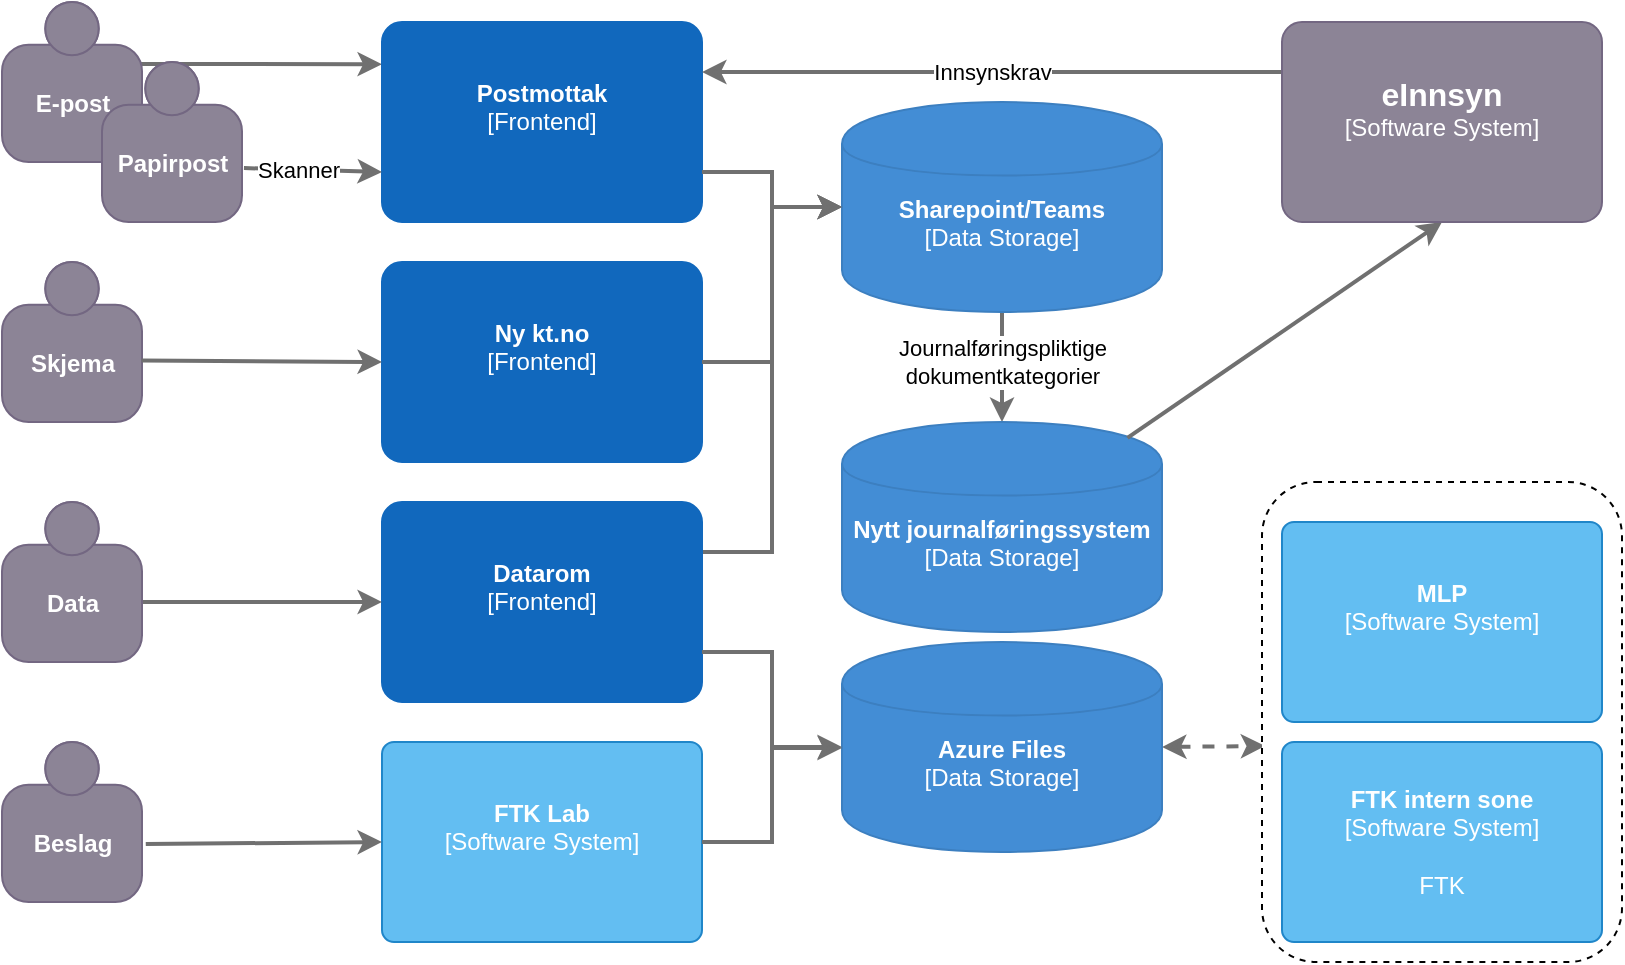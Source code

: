 <mxfile version="24.8.0" pages="12">
  <diagram id="zNMGI6wU0Mi8Qe2H5Q59" name="Dataflyt inn">
    <mxGraphModel dx="1395" dy="865" grid="1" gridSize="10" guides="1" tooltips="1" connect="1" arrows="1" fold="1" page="1" pageScale="1" pageWidth="827" pageHeight="1169" math="0" shadow="0">
      <root>
        <mxCell id="0" />
        <mxCell id="1" parent="0" />
        <mxCell id="lhokiOedD1wRkCvFBzF--14" style="edgeStyle=none;rounded=0;orthogonalLoop=1;jettySize=auto;html=1;strokeColor=#707070;strokeWidth=2;fontColor=#707070;startArrow=classic;startFill=1;dashed=1;entryX=0.009;entryY=0.55;entryDx=0;entryDy=0;entryPerimeter=0;exitX=1;exitY=0.5;exitDx=0;exitDy=0;exitPerimeter=0;" parent="1" source="lhokiOedD1wRkCvFBzF--1" target="gFoLjj9Q3s403QMn3T-1-1" edge="1">
          <mxGeometry relative="1" as="geometry">
            <mxPoint x="646" y="398" as="targetPoint" />
            <mxPoint x="591" y="390" as="sourcePoint" />
          </mxGeometry>
        </mxCell>
        <mxCell id="gFoLjj9Q3s403QMn3T-1-1" value="" style="rounded=1;whiteSpace=wrap;html=1;labelBorderColor=none;shadow=0;dashed=1;" vertex="1" parent="1">
          <mxGeometry x="640" y="250" width="180" height="240" as="geometry" />
        </mxCell>
        <mxCell id="lhokiOedD1wRkCvFBzF--8" style="edgeStyle=none;rounded=0;orthogonalLoop=1;jettySize=auto;html=1;strokeColor=#707070;strokeWidth=2;fontColor=#707070;entryX=0.5;entryY=0;entryDx=0;entryDy=0;entryPerimeter=0;exitX=0.5;exitY=1;exitDx=0;exitDy=0;exitPerimeter=0;" parent="1" source="lhokiOedD1wRkCvFBzF--3" target="lhokiOedD1wRkCvFBzF--4" edge="1">
          <mxGeometry relative="1" as="geometry">
            <mxPoint x="680" y="146.03" as="targetPoint" />
            <mxPoint x="610" y="145" as="sourcePoint" />
          </mxGeometry>
        </mxCell>
        <mxCell id="lnmgxQ-TkLNhtuKLghFE-9" style="edgeStyle=none;rounded=0;orthogonalLoop=1;jettySize=auto;html=1;strokeColor=#707070;strokeWidth=2;fontColor=#707070;entryX=0;entryY=0.364;entryDx=0;entryDy=0;entryPerimeter=0;exitX=0.857;exitY=0.388;exitDx=0;exitDy=0;exitPerimeter=0;" parent="1" source="lnmgxQ-TkLNhtuKLghFE-3" edge="1">
          <mxGeometry relative="1" as="geometry">
            <mxPoint x="200" y="41.08" as="targetPoint" />
            <mxPoint x="80" y="39.996" as="sourcePoint" />
          </mxGeometry>
        </mxCell>
        <object placeholders="1" c4Name="E-post" c4Type="Person" c4Description="" label="&lt;b&gt;%c4Name%&lt;/b&gt;&lt;div&gt;%c4Description%&lt;/div&gt;" tooltip="Eksternt firma eller person" id="lnmgxQ-TkLNhtuKLghFE-3">
          <mxCell style="html=1;dashed=0;whitespace=wrap;fillColor=#8C8496;strokeColor=#736782;fontColor=#ffffff;shape=mxgraph.c4.person;align=center;metaEdit=1;points=[[0.5,0,0],[1,0.5,0],[1,0.75,0],[0.75,1,0],[0.5,1,0],[0.25,1,0],[0,0.75,0],[0,0.5,0]];metaData={&quot;c4Type&quot;:{&quot;editable&quot;:false}};rounded=1;verticalAlign=middle;arcSize=10;fontFamily=Helvetica;fontSize=12;labelBackgroundColor=none;resizable=1;" parent="1" vertex="1">
            <mxGeometry x="10" y="10" width="70" height="80" as="geometry" />
          </mxCell>
        </object>
        <object placeholders="1" c4Name="Postmottak" c4Type="Frontend" c4Description="" label="&lt;b&gt;%c4Name%&lt;/b&gt;&lt;div&gt;[%c4Type%]&lt;/div&gt;&lt;br&gt;&lt;div&gt;%c4Description%&lt;/div&gt;" link="data:page/id,riFty9M_1o9Zjc9zv7YC" linkTarget="_blank" tooltip="post@kt.no" id="lnmgxQ-TkLNhtuKLghFE-13">
          <mxCell style="rounded=1;whiteSpace=wrap;html=1;labelBackgroundColor=none;fillColor=#1168BD;fontColor=#ffffff;align=center;arcSize=10;strokeColor=#1168BD;metaEdit=1;metaData={&quot;c4Type&quot;:{&quot;editable&quot;:false}};points=[[0.25,0,0],[0.5,0,0],[0.75,0,0],[1,0.25,0],[1,0.5,0],[1,0.75,0],[0.75,1,0],[0.5,1,0],[0.25,1,0],[0,0.75,0],[0,0.5,0],[0,0.25,0]];" parent="1" vertex="1">
            <mxGeometry x="200" y="20" width="160" height="100" as="geometry" />
          </mxCell>
        </object>
        <mxCell id="5p-e-0pEdj6wU1898hby-8" value="" style="endArrow=classic;html=1;rounded=0;entryX=0;entryY=0.75;entryDx=0;entryDy=0;entryPerimeter=0;exitX=1.014;exitY=0.663;exitDx=0;exitDy=0;exitPerimeter=0;strokeWidth=2;strokeColor=#707070;" parent="1" source="5p-e-0pEdj6wU1898hby-22" target="lnmgxQ-TkLNhtuKLghFE-13" edge="1">
          <mxGeometry relative="1" as="geometry">
            <mxPoint x="100" y="240" as="sourcePoint" />
            <mxPoint x="200" y="105" as="targetPoint" />
          </mxGeometry>
        </mxCell>
        <mxCell id="5p-e-0pEdj6wU1898hby-9" value="Skanner" style="edgeLabel;resizable=0;html=1;;align=center;verticalAlign=middle;" parent="5p-e-0pEdj6wU1898hby-8" connectable="0" vertex="1">
          <mxGeometry relative="1" as="geometry">
            <mxPoint x="-8" as="offset" />
          </mxGeometry>
        </mxCell>
        <UserObject label="Journalføringspliktige&lt;div&gt;dokumentkategorier&lt;/div&gt;" link="https://konkurransetilsynet.sharepoint.com/sites/Seksjonforinformasjonsforvaltning/Lists/Kategorier/iAlle.aspx" id="CnHp2BACZt2HiP-NToc3-1">
          <mxCell style="edgeLabel;resizable=0;html=1;;align=center;verticalAlign=middle;" parent="5p-e-0pEdj6wU1898hby-8" connectable="0" vertex="1">
            <mxGeometry relative="1" as="geometry">
              <mxPoint x="344" y="96" as="offset" />
            </mxGeometry>
          </mxCell>
        </UserObject>
        <mxCell id="Lnd7dqwJ6gBZuBjxFB_a-3" value="" style="edgeStyle=orthogonalEdgeStyle;rounded=0;orthogonalLoop=1;jettySize=auto;html=1;entryX=0;entryY=0.5;entryDx=0;entryDy=0;entryPerimeter=0;strokeWidth=2;strokeColor=#707070;exitX=1;exitY=0.25;exitDx=0;exitDy=0;exitPerimeter=0;" parent="1" source="5p-e-0pEdj6wU1898hby-11" target="lhokiOedD1wRkCvFBzF--3" edge="1">
          <mxGeometry relative="1" as="geometry">
            <mxPoint x="360" y="310" as="sourcePoint" />
          </mxGeometry>
        </mxCell>
        <object placeholders="1" c4Name="Datarom" c4Type="Frontend" c4Description="" label="&lt;b&gt;%c4Name%&lt;/b&gt;&lt;div&gt;[%c4Type%]&lt;/div&gt;&lt;br&gt;&lt;div&gt;%c4Description%&lt;/div&gt;" link="https://konkurransetilsynet.sharepoint.com/sites/Share?CT" tooltip="KT Ekstern dokumentutveksling" id="5p-e-0pEdj6wU1898hby-11">
          <mxCell style="rounded=1;whiteSpace=wrap;html=1;labelBackgroundColor=none;fillColor=#1168BD;fontColor=#ffffff;align=center;arcSize=10;strokeColor=#1168BD;metaEdit=1;metaData={&quot;c4Type&quot;:{&quot;editable&quot;:false}};points=[[0.25,0,0],[0.5,0,0],[0.75,0,0],[1,0.25,0],[1,0.5,0],[1,0.75,0],[0.75,1,0],[0.5,1,0],[0.25,1,0],[0,0.75,0],[0,0.5,0],[0,0.25,0]];" parent="1" vertex="1">
            <mxGeometry x="200" y="260" width="160" height="100" as="geometry" />
          </mxCell>
        </object>
        <object placeholders="1" c4Name="Ny kt.no" c4Type="Frontend" c4Description="" label="&lt;b&gt;%c4Name%&lt;/b&gt;&lt;div&gt;[%c4Type%]&lt;/div&gt;&lt;br&gt;&lt;div&gt;%c4Description%&lt;/div&gt;" link="data:page/id,KBZA_GLIqCq3Hr5ouC0Q" tooltip="Konkurransetilsynets eksterne nettside" id="5p-e-0pEdj6wU1898hby-13">
          <mxCell style="rounded=1;whiteSpace=wrap;html=1;labelBackgroundColor=none;fillColor=#1168BD;fontColor=#ffffff;align=center;arcSize=10;strokeColor=#1168BD;metaEdit=1;metaData={&quot;c4Type&quot;:{&quot;editable&quot;:false}};points=[[0.25,0,0],[0.5,0,0],[0.75,0,0],[1,0.25,0],[1,0.5,0],[1,0.75,0],[0.75,1,0],[0.5,1,0],[0.25,1,0],[0,0.75,0],[0,0.5,0],[0,0.25,0]];" parent="1" vertex="1">
            <mxGeometry x="200" y="140" width="160" height="100" as="geometry" />
          </mxCell>
        </object>
        <object placeholders="1" c4Name="FTK Lab" c4Type="Software System" c4Description="" label="&lt;b&gt;%c4Name%&lt;/b&gt;&lt;div&gt;[%c4Type%]&lt;/div&gt;&lt;br&gt;&lt;div&gt;%c4Description%&lt;/div&gt;" link="data:page/id,da4WMFDRyzKGSwZyCBPs" tooltip="FTK uten nettilgang" id="5p-e-0pEdj6wU1898hby-16">
          <mxCell style="rounded=1;whiteSpace=wrap;html=1;labelBackgroundColor=none;fillColor=#63BEF2;fontColor=#ffffff;align=center;arcSize=6;strokeColor=#2086C9;metaEdit=1;metaData={&quot;c4Type&quot;:{&quot;editable&quot;:false}};points=[[0.25,0,0],[0.5,0,0],[0.75,0,0],[1,0.25,0],[1,0.5,0],[1,0.75,0],[0.75,1,0],[0.5,1,0],[0.25,1,0],[0,0.75,0],[0,0.5,0],[0,0.25,0]];verticalAlign=middle;fontFamily=Helvetica;fontSize=12;resizable=0;" parent="1" vertex="1">
            <mxGeometry x="200" y="380" width="160" height="100" as="geometry" />
          </mxCell>
        </object>
        <mxCell id="5p-e-0pEdj6wU1898hby-18" style="edgeStyle=none;rounded=0;orthogonalLoop=1;jettySize=auto;html=1;strokeColor=#707070;strokeWidth=2;fontColor=#707070;exitX=0.987;exitY=0.625;exitDx=0;exitDy=0;exitPerimeter=0;entryX=0;entryY=0.5;entryDx=0;entryDy=0;entryPerimeter=0;" parent="1" source="5p-e-0pEdj6wU1898hby-24" target="5p-e-0pEdj6wU1898hby-11" edge="1">
          <mxGeometry relative="1" as="geometry">
            <mxPoint x="198" y="250" as="targetPoint" />
            <mxPoint x="100" y="350" as="sourcePoint" />
          </mxGeometry>
        </mxCell>
        <mxCell id="5p-e-0pEdj6wU1898hby-20" style="edgeStyle=none;rounded=0;orthogonalLoop=1;jettySize=auto;html=1;strokeColor=#707070;strokeWidth=2;fontColor=#707070;entryX=0;entryY=0.5;entryDx=0;entryDy=0;entryPerimeter=0;exitX=1.027;exitY=0.638;exitDx=0;exitDy=0;exitPerimeter=0;" parent="1" source="lhokiOedD1wRkCvFBzF--22" target="5p-e-0pEdj6wU1898hby-16" edge="1">
          <mxGeometry relative="1" as="geometry">
            <mxPoint x="200" y="435" as="targetPoint" />
            <mxPoint x="79.09" y="457.28" as="sourcePoint" />
          </mxGeometry>
        </mxCell>
        <object placeholders="1" c4Name="Papirpost" c4Type="Person" c4Description="" label="&lt;b&gt;%c4Name%&lt;/b&gt;&lt;div&gt;%c4Description%&lt;/div&gt;" tooltip="Eksternt firma eller person" id="5p-e-0pEdj6wU1898hby-22">
          <mxCell style="html=1;dashed=0;whitespace=wrap;fillColor=#8C8496;strokeColor=#736782;fontColor=#ffffff;shape=mxgraph.c4.person;align=center;metaEdit=1;points=[[0.5,0,0],[1,0.5,0],[1,0.75,0],[0.75,1,0],[0.5,1,0],[0.25,1,0],[0,0.75,0],[0,0.5,0]];metaData={&quot;c4Type&quot;:{&quot;editable&quot;:false}};rounded=1;verticalAlign=middle;arcSize=10;fontFamily=Helvetica;fontSize=12;labelBackgroundColor=none;resizable=1;" parent="1" vertex="1">
            <mxGeometry x="60" y="40" width="70" height="80" as="geometry" />
          </mxCell>
        </object>
        <object placeholders="1" c4Name="Data" c4Type="Person" c4Description="" label="&lt;b&gt;%c4Name%&lt;/b&gt;&lt;div&gt;%c4Description%&lt;/div&gt;" tooltip="Eksternt firma" id="5p-e-0pEdj6wU1898hby-24">
          <mxCell style="html=1;dashed=0;whitespace=wrap;fillColor=#8C8496;strokeColor=#736782;fontColor=#ffffff;shape=mxgraph.c4.person;align=center;metaEdit=1;points=[[0.5,0,0],[1,0.5,0],[1,0.75,0],[0.75,1,0],[0.5,1,0],[0.25,1,0],[0,0.75,0],[0,0.5,0]];metaData={&quot;c4Type&quot;:{&quot;editable&quot;:false}};rounded=1;verticalAlign=middle;arcSize=10;fontFamily=Helvetica;fontSize=12;labelBackgroundColor=none;resizable=1;" parent="1" vertex="1">
            <mxGeometry x="10" y="260" width="70" height="80" as="geometry" />
          </mxCell>
        </object>
        <object placeholders="1" c4Name="Skjema" c4Type="Person" c4Description="" label="&lt;b&gt;%c4Name%&lt;/b&gt;&lt;div&gt;%c4Description%&lt;/div&gt;" tooltip="Eksternt firma" id="5p-e-0pEdj6wU1898hby-25">
          <mxCell style="html=1;dashed=0;whitespace=wrap;fillColor=#8C8496;strokeColor=#736782;fontColor=#ffffff;shape=mxgraph.c4.person;align=center;metaEdit=1;points=[[0.5,0,0],[1,0.5,0],[1,0.75,0],[0.75,1,0],[0.5,1,0],[0.25,1,0],[0,0.75,0],[0,0.5,0]];metaData={&quot;c4Type&quot;:{&quot;editable&quot;:false}};rounded=1;verticalAlign=middle;arcSize=10;fontFamily=Helvetica;fontSize=12;labelBackgroundColor=none;resizable=1;" parent="1" vertex="1">
            <mxGeometry x="10" y="140" width="70" height="80" as="geometry" />
          </mxCell>
        </object>
        <mxCell id="5p-e-0pEdj6wU1898hby-26" style="edgeStyle=none;rounded=0;orthogonalLoop=1;jettySize=auto;html=1;strokeColor=#707070;strokeWidth=2;fontColor=#707070;exitX=0.997;exitY=0.615;exitDx=0;exitDy=0;exitPerimeter=0;entryX=0;entryY=0.5;entryDx=0;entryDy=0;entryPerimeter=0;" parent="1" source="5p-e-0pEdj6wU1898hby-25" target="5p-e-0pEdj6wU1898hby-13" edge="1">
          <mxGeometry relative="1" as="geometry">
            <mxPoint x="200" y="300" as="targetPoint" />
            <mxPoint x="79" y="350" as="sourcePoint" />
          </mxGeometry>
        </mxCell>
        <object placeholders="1" c4Description="" label="&lt;b style=&quot;font-size: 12px;&quot;&gt;%c4Name%&lt;/b&gt;&lt;div style=&quot;font-size: 12px;&quot;&gt;[%c4Type%]&lt;/div&gt;&lt;br style=&quot;font-size: 12px;&quot;&gt;&lt;div style=&quot;font-size: 12px;&quot;&gt;%c4Description%&lt;/div&gt;" c4Name="Azure Files" c4Type="Data Storage" link="data:page/id,gqWblNubQF4karUzQvhE" tooltip="Azure Files med Azure File Sync" id="lhokiOedD1wRkCvFBzF--1">
          <mxCell style="shape=cylinder;whiteSpace=wrap;html=1;boundedLbl=1;rounded=0;labelBackgroundColor=none;fillColor=#438DD5;fontSize=12;fontColor=#ffffff;align=center;strokeColor=#3C7FC0;metaEdit=1;points=[[0.5,0,0],[1,0.25,0],[1,0.5,0],[1,0.75,0],[0.5,1,0],[0,0.75,0],[0,0.5,0],[0,0.25,0]];metaData={&quot;c4Type&quot;:{&quot;editable&quot;:false}};" parent="1" vertex="1">
            <mxGeometry x="430" y="330" width="160" height="105" as="geometry" />
          </mxCell>
        </object>
        <object placeholders="1" c4Description="" label="&lt;b style=&quot;font-size: 12px;&quot;&gt;%c4Name%&lt;/b&gt;&lt;div style=&quot;font-size: 12px;&quot;&gt;[%c4Type%]&lt;/div&gt;&lt;br style=&quot;font-size: 12px;&quot;&gt;&lt;div style=&quot;font-size: 12px;&quot;&gt;%c4Description%&lt;/div&gt;" c4Name="Sharepoint/Teams" c4Type="Data Storage" link="data:page/id,rXMBJQsD9wPTN60wKnSM" tooltip="Saksbehandlernes brukergrensesnitt" id="lhokiOedD1wRkCvFBzF--3">
          <mxCell style="shape=cylinder;whiteSpace=wrap;html=1;boundedLbl=1;rounded=0;labelBackgroundColor=none;fillColor=#438DD5;fontSize=12;fontColor=#ffffff;align=center;strokeColor=#3C7FC0;metaEdit=1;points=[[0.5,0,0],[1,0.25,0],[1,0.5,0],[1,0.75,0],[0.5,1,0],[0,0.75,0],[0,0.5,0],[0,0.25,0]];metaData={&quot;c4Type&quot;:{&quot;editable&quot;:false}};" parent="1" vertex="1">
            <mxGeometry x="430" y="60" width="160" height="105" as="geometry" />
          </mxCell>
        </object>
        <object placeholders="1" c4Description="" label="&lt;b style=&quot;font-size: 12px;&quot;&gt;%c4Name%&lt;/b&gt;&lt;div style=&quot;font-size: 12px;&quot;&gt;[%c4Type%]&lt;/div&gt;&lt;br style=&quot;font-size: 12px;&quot;&gt;&lt;div style=&quot;font-size: 12px;&quot;&gt;%c4Description%&lt;/div&gt;" c4Name="Nytt journalføringssystem" c4Type="Data Storage" link="data:page/id,SF045wSuWdy3ESht9sIM" tooltip="Frittstående arkivkjerne med brukergrensesnitt for kun arkivarer og administrator" id="lhokiOedD1wRkCvFBzF--4">
          <mxCell style="shape=cylinder;whiteSpace=wrap;html=1;boundedLbl=1;rounded=0;labelBackgroundColor=none;fillColor=#438DD5;fontSize=12;fontColor=#ffffff;align=center;strokeColor=#3C7FC0;metaEdit=1;points=[[0.5,0,0],[1,0.25,0],[1,0.5,0],[1,0.75,0],[0.5,1,0],[0,0.75,0],[0,0.5,0],[0,0.25,0]];metaData={&quot;c4Type&quot;:{&quot;editable&quot;:false}};" parent="1" vertex="1">
            <mxGeometry x="430" y="220" width="160" height="105" as="geometry" />
          </mxCell>
        </object>
        <mxCell id="lhokiOedD1wRkCvFBzF--10" style="edgeStyle=none;rounded=0;orthogonalLoop=1;jettySize=auto;html=1;strokeColor=#707070;strokeWidth=2;fontColor=#707070;exitX=0.892;exitY=0.076;exitDx=0;exitDy=0;exitPerimeter=0;entryX=0.5;entryY=1;entryDx=0;entryDy=0;entryPerimeter=0;" parent="1" source="lhokiOedD1wRkCvFBzF--4" edge="1">
          <mxGeometry relative="1" as="geometry">
            <mxPoint x="730" y="120" as="targetPoint" />
            <mxPoint x="600" y="201" as="sourcePoint" />
          </mxGeometry>
        </mxCell>
        <mxCell id="lhokiOedD1wRkCvFBzF--19" value="" style="endArrow=classic;html=1;rounded=0;entryX=1;entryY=0.25;entryDx=0;entryDy=0;entryPerimeter=0;exitX=0;exitY=0.25;exitDx=0;exitDy=0;exitPerimeter=0;strokeWidth=2;strokeColor=#707070;" parent="1" target="lnmgxQ-TkLNhtuKLghFE-13" edge="1">
          <mxGeometry relative="1" as="geometry">
            <mxPoint x="650" y="45" as="sourcePoint" />
            <mxPoint x="578.5" y="-67" as="targetPoint" />
          </mxGeometry>
        </mxCell>
        <mxCell id="lhokiOedD1wRkCvFBzF--20" value="Innsynskrav" style="edgeLabel;resizable=0;html=1;;align=center;verticalAlign=middle;" parent="lhokiOedD1wRkCvFBzF--19" connectable="0" vertex="1">
          <mxGeometry relative="1" as="geometry" />
        </mxCell>
        <object placeholders="1" c4Name="Beslag" c4Type="Person" c4Description="" label="&lt;b&gt;%c4Name%&lt;/b&gt;&lt;div&gt;%c4Description%&lt;/div&gt;" tooltip="Eksternt firma" id="lhokiOedD1wRkCvFBzF--22">
          <mxCell style="html=1;dashed=0;whitespace=wrap;fillColor=#8C8496;strokeColor=#736782;fontColor=#ffffff;shape=mxgraph.c4.person;align=center;metaEdit=1;points=[[0.5,0,0],[1,0.5,0],[1,0.75,0],[0.75,1,0],[0.5,1,0],[0.25,1,0],[0,0.75,0],[0,0.5,0]];metaData={&quot;c4Type&quot;:{&quot;editable&quot;:false}};rounded=1;verticalAlign=middle;arcSize=10;fontFamily=Helvetica;fontSize=12;labelBackgroundColor=none;resizable=1;" parent="1" vertex="1">
            <mxGeometry x="10" y="380" width="70" height="80" as="geometry" />
          </mxCell>
        </object>
        <mxCell id="Lnd7dqwJ6gBZuBjxFB_a-4" value="" style="edgeStyle=orthogonalEdgeStyle;rounded=0;orthogonalLoop=1;jettySize=auto;html=1;entryX=0;entryY=0.5;entryDx=0;entryDy=0;entryPerimeter=0;strokeWidth=2;strokeColor=#707070;exitX=1;exitY=0.5;exitDx=0;exitDy=0;exitPerimeter=0;" parent="1" source="5p-e-0pEdj6wU1898hby-13" target="lhokiOedD1wRkCvFBzF--3" edge="1">
          <mxGeometry relative="1" as="geometry">
            <mxPoint x="360" y="200" as="sourcePoint" />
            <mxPoint x="440" y="149" as="targetPoint" />
          </mxGeometry>
        </mxCell>
        <mxCell id="Lnd7dqwJ6gBZuBjxFB_a-5" value="" style="edgeStyle=orthogonalEdgeStyle;rounded=0;orthogonalLoop=1;jettySize=auto;html=1;entryX=0;entryY=0.5;entryDx=0;entryDy=0;entryPerimeter=0;strokeWidth=2;strokeColor=#707070;exitX=1;exitY=0.75;exitDx=0;exitDy=0;exitPerimeter=0;" parent="1" source="lnmgxQ-TkLNhtuKLghFE-13" target="lhokiOedD1wRkCvFBzF--3" edge="1">
          <mxGeometry relative="1" as="geometry">
            <mxPoint x="360" y="80" as="sourcePoint" />
            <mxPoint x="440" y="123" as="targetPoint" />
          </mxGeometry>
        </mxCell>
        <mxCell id="Lnd7dqwJ6gBZuBjxFB_a-9" value="" style="edgeStyle=orthogonalEdgeStyle;rounded=0;orthogonalLoop=1;jettySize=auto;html=1;entryX=0;entryY=0.5;entryDx=0;entryDy=0;entryPerimeter=0;strokeWidth=2;strokeColor=#707070;exitX=1;exitY=0.5;exitDx=0;exitDy=0;exitPerimeter=0;" parent="1" source="5p-e-0pEdj6wU1898hby-16" target="lhokiOedD1wRkCvFBzF--1" edge="1">
          <mxGeometry relative="1" as="geometry">
            <mxPoint x="440" y="490" as="sourcePoint" />
            <mxPoint x="510" y="293" as="targetPoint" />
          </mxGeometry>
        </mxCell>
        <mxCell id="Lnd7dqwJ6gBZuBjxFB_a-10" value="" style="edgeStyle=orthogonalEdgeStyle;rounded=0;orthogonalLoop=1;jettySize=auto;html=1;strokeWidth=2;strokeColor=#707070;exitX=1;exitY=0.75;exitDx=0;exitDy=0;exitPerimeter=0;" parent="1" source="5p-e-0pEdj6wU1898hby-11" target="lhokiOedD1wRkCvFBzF--1" edge="1">
          <mxGeometry relative="1" as="geometry">
            <mxPoint x="450" y="460" as="sourcePoint" />
            <mxPoint x="520" y="263" as="targetPoint" />
            <Array as="points">
              <mxPoint x="395" y="335" />
              <mxPoint x="395" y="383" />
            </Array>
          </mxGeometry>
        </mxCell>
        <object placeholders="1" c4Name="eInnsyn" c4Type="Software System" c4Description="" label="&lt;font style=&quot;font-size: 16px&quot;&gt;&lt;b&gt;%c4Name%&lt;/b&gt;&lt;/font&gt;&lt;div&gt;[%c4Type%]&lt;/div&gt;&lt;br&gt;&lt;div&gt;&lt;font style=&quot;font-size: 11px&quot;&gt;&lt;font color=&quot;#cccccc&quot;&gt;%c4Description%&lt;/font&gt;&lt;/div&gt;" tooltip="Eksternt system" link="https://einnsyn.no/sok?f=301641a9-3c62-4803-af75-cce1040ce0eb" id="LXH957WNBUGfyvkMVuLL-1">
          <mxCell style="rounded=1;whiteSpace=wrap;html=1;labelBackgroundColor=none;fillColor=#8C8496;fontColor=#ffffff;align=center;arcSize=10;strokeColor=#736782;metaEdit=1;resizable=1;points=[[0.25,0,0],[0.5,0,0],[0.75,0,0],[1,0.25,0],[1,0.5,0],[1,0.75,0],[0.75,1,0],[0.5,1,0],[0.25,1,0],[0,0.75,0],[0,0.5,0],[0,0.25,0]];movable=1;rotatable=1;deletable=1;editable=1;locked=0;connectable=1;" parent="1" vertex="1">
            <mxGeometry x="650" y="20" width="160" height="100" as="geometry" />
          </mxCell>
        </object>
        <object placeholders="1" c4Name="FTK intern sone" c4Type="Software System" c4Description="FTK " label="&lt;b&gt;%c4Name%&lt;/b&gt;&lt;div&gt;[%c4Type%]&lt;/div&gt;&lt;br&gt;&lt;div&gt;%c4Description%&lt;/div&gt;" link="data:page/id,da4WMFDRyzKGSwZyCBPs" tooltip="FTK på internt nett" id="lhokiOedD1wRkCvFBzF--2">
          <mxCell style="rounded=1;whiteSpace=wrap;html=1;labelBackgroundColor=none;fillColor=#63BEF2;align=center;arcSize=6;strokeColor=#2086C9;metaEdit=1;metaData={&quot;c4Type&quot;:{&quot;editable&quot;:false}};points=[[0.25,0,0],[0.5,0,0],[0.75,0,0],[1,0.25,0],[1,0.5,0],[1,0.75,0],[0.75,1,0],[0.5,1,0],[0.25,1,0],[0,0.75,0],[0,0.5,0],[0,0.25,0]];verticalAlign=middle;fontFamily=Helvetica;fontSize=12;fontColor=#ffffff;resizable=0;" parent="1" vertex="1">
            <mxGeometry x="650" y="380" width="160" height="100" as="geometry" />
          </mxCell>
        </object>
        <object placeholders="1" c4Name="MLP" c4Type="Software System" c4Description="" label="&lt;b&gt;%c4Name%&lt;/b&gt;&lt;div&gt;[%c4Type%]&lt;/div&gt;&lt;br&gt;&lt;div&gt;%c4Description%&lt;/div&gt;" link="data:page/id,0wcvV2fvpvfQFUzSbVlZ" tooltip="Maskinlæringsplattformen" id="lhokiOedD1wRkCvFBzF--23">
          <mxCell style="rounded=1;whiteSpace=wrap;html=1;labelBackgroundColor=none;fillColor=#63BEF2;align=center;arcSize=6;strokeColor=#2086C9;metaEdit=1;metaData={&quot;c4Type&quot;:{&quot;editable&quot;:false}};points=[[0.25,0,0],[0.5,0,0],[0.75,0,0],[1,0.25,0],[1,0.5,0],[1,0.75,0],[0.75,1,0],[0.5,1,0],[0.25,1,0],[0,0.75,0],[0,0.5,0],[0,0.25,0]];verticalAlign=middle;fontFamily=Helvetica;fontSize=12;fontColor=#ffffff;resizable=0;" parent="1" vertex="1">
            <mxGeometry x="650" y="270" width="160" height="100" as="geometry" />
          </mxCell>
        </object>
      </root>
    </mxGraphModel>
  </diagram>
  <diagram id="riFty9M_1o9Zjc9zv7YC" name="Postmottak">
    <mxGraphModel dx="1397" dy="874" grid="1" gridSize="10" guides="1" tooltips="1" connect="1" arrows="1" fold="1" page="1" pageScale="1" pageWidth="827" pageHeight="1169" math="0" shadow="0">
      <root>
        <mxCell id="0" />
        <mxCell id="1" parent="0" />
        <object placeholders="1" c4Name="Postmottak" c4Type="Email" c4Description="" label="&lt;b&gt;%c4Name%&lt;/b&gt;&lt;div&gt;[%c4Type%]&lt;/div&gt;&lt;br&gt;&lt;div&gt;%c4Description%&lt;/div&gt;" linkTarget="_blank" id="NI2p3W5VeMO1QB1sqK2y-1">
          <mxCell style="rounded=1;whiteSpace=wrap;html=1;labelBackgroundColor=none;fillColor=#1168BD;fontColor=#ffffff;align=center;arcSize=10;strokeColor=#1168BD;metaEdit=1;metaData={&quot;c4Type&quot;:{&quot;editable&quot;:false}};points=[[0.25,0,0],[0.5,0,0],[0.75,0,0],[1,0.25,0],[1,0.5,0],[1,0.75,0],[0.75,1,0],[0.5,1,0],[0.25,1,0],[0,0.75,0],[0,0.5,0],[0,0.25,0]];" parent="1" vertex="1">
            <mxGeometry x="20" y="40" width="130" height="60" as="geometry" />
          </mxCell>
        </object>
        <mxCell id="xCSfhaLp2Q9O3egV-59d-14" value="Yes" style="rounded=0;html=1;jettySize=auto;orthogonalLoop=1;fontSize=11;endArrow=block;endFill=0;endSize=8;strokeWidth=1;shadow=0;labelBackgroundColor=none;" edge="1" parent="1" source="xCSfhaLp2Q9O3egV-59d-16">
          <mxGeometry x="340" y="250" as="geometry">
            <mxPoint as="offset" />
            <mxPoint x="350" y="300" as="targetPoint" />
          </mxGeometry>
        </mxCell>
        <mxCell id="xCSfhaLp2Q9O3egV-59d-15" value="No" style="edgeStyle=orthogonalEdgeStyle;rounded=0;html=1;jettySize=auto;orthogonalLoop=1;fontSize=11;endArrow=block;endFill=0;endSize=8;strokeWidth=1;shadow=0;labelBackgroundColor=none;" edge="1" parent="1" target="xCSfhaLp2Q9O3egV-59d-17">
          <mxGeometry x="390" y="210" as="geometry">
            <mxPoint as="offset" />
            <mxPoint x="400" y="220" as="sourcePoint" />
          </mxGeometry>
        </mxCell>
        <mxCell id="xCSfhaLp2Q9O3egV-59d-19" value="Yes" style="edgeStyle=orthogonalEdgeStyle;rounded=0;html=1;jettySize=auto;orthogonalLoop=1;fontSize=11;endArrow=block;endFill=0;endSize=8;strokeWidth=1;shadow=0;labelBackgroundColor=none;" edge="1" parent="1" target="xCSfhaLp2Q9O3egV-59d-22">
          <mxGeometry x="390" y="330" as="geometry">
            <mxPoint as="offset" />
            <mxPoint x="400" y="340" as="sourcePoint" />
          </mxGeometry>
        </mxCell>
        <mxCell id="sDh-2Osx3zRGAHq1NDjN-3" value="" style="edgeStyle=orthogonalEdgeStyle;rounded=0;orthogonalLoop=1;jettySize=auto;html=1;" edge="1" parent="1" target="sDh-2Osx3zRGAHq1NDjN-19">
          <mxGeometry relative="1" as="geometry">
            <mxPoint x="80" y="240" as="sourcePoint" />
          </mxGeometry>
        </mxCell>
        <mxCell id="sDh-2Osx3zRGAHq1NDjN-10" value="" style="edgeStyle=orthogonalEdgeStyle;rounded=0;orthogonalLoop=1;jettySize=auto;html=1;" edge="1" parent="1" target="sDh-2Osx3zRGAHq1NDjN-14">
          <mxGeometry relative="1" as="geometry">
            <mxPoint x="280" y="240" as="sourcePoint" />
          </mxGeometry>
        </mxCell>
        <mxCell id="sDh-2Osx3zRGAHq1NDjN-13" value="" style="edgeStyle=orthogonalEdgeStyle;rounded=0;orthogonalLoop=1;jettySize=auto;html=1;" edge="1" parent="1" target="sDh-2Osx3zRGAHq1NDjN-15">
          <mxGeometry relative="1" as="geometry">
            <mxPoint x="280" y="440" as="sourcePoint" />
          </mxGeometry>
        </mxCell>
        <mxCell id="sKABNgXzZgm3t2b2FU51-1" value="journalføringspliktig?" style="strokeWidth=2;html=1;shape=mxgraph.flowchart.decision;whiteSpace=wrap;fontFamily=Helvetica;fontSize=12;fontColor=#000000;align=center;strokeColor=#9673a6;fillColor=#e1d5e7;" vertex="1" parent="1">
          <mxGeometry x="180" y="20" width="130" height="100" as="geometry" />
        </mxCell>
        <mxCell id="sKABNgXzZgm3t2b2FU51-2" value="" style="edgeStyle=orthogonalEdgeStyle;rounded=0;orthogonalLoop=1;jettySize=auto;html=1;exitX=1;exitY=0.5;exitDx=0;exitDy=0;exitPerimeter=0;strokeColor=#707070;strokeWidth=2;align=center;verticalAlign=middle;fontFamily=Helvetica;fontSize=11;fontColor=#707070;labelBackgroundColor=default;endArrow=classic;" edge="1" parent="1" source="NI2p3W5VeMO1QB1sqK2y-1" target="sKABNgXzZgm3t2b2FU51-1">
          <mxGeometry relative="1" as="geometry">
            <mxPoint x="160" y="70" as="sourcePoint" />
            <mxPoint x="170" y="70" as="targetPoint" />
          </mxGeometry>
        </mxCell>
        <object placeholders="1" c4Description="" label="&lt;b style=&quot;font-size: 12px;&quot;&gt;%c4Name%&lt;/b&gt;&lt;div style=&quot;font-size: 12px;&quot;&gt;[%c4Type%]&lt;/div&gt;&lt;br style=&quot;font-size: 12px;&quot;&gt;&lt;div style=&quot;font-size: 12px;&quot;&gt;%c4Description%&lt;/div&gt;" c4Name="Nytt journalføringssystem" c4Type="Data Storage" link="data:page/id,SF045wSuWdy3ESht9sIM" tooltip="Frittstående arkivkjerne med brukergrensesnitt for kun arkivarer og administrator" id="ARYC5Qvcb6XV4YHYZ091-1">
          <mxCell style="shape=cylinder;whiteSpace=wrap;html=1;boundedLbl=1;rounded=0;labelBackgroundColor=none;fillColor=#438DD5;fontSize=12;fontColor=#ffffff;align=center;strokeColor=#3C7FC0;metaEdit=1;points=[[0.5,0,0],[1,0.25,0],[1,0.5,0],[1,0.75,0],[0.5,1,0],[0,0.75,0],[0,0.5,0],[0,0.25,0]];metaData={&quot;c4Type&quot;:{&quot;editable&quot;:false}};" vertex="1" parent="1">
            <mxGeometry x="180" y="260" width="130" height="60" as="geometry" />
          </mxCell>
        </object>
        <object placeholders="1" c4Description="" label="&lt;b style=&quot;font-size: 12px;&quot;&gt;%c4Name%&lt;/b&gt;&lt;div style=&quot;font-size: 12px;&quot;&gt;[%c4Type%]&lt;/div&gt;&lt;br style=&quot;font-size: 12px;&quot;&gt;&lt;div style=&quot;font-size: 12px;&quot;&gt;%c4Description%&lt;/div&gt;" c4Name="Sharepoint/Teams" c4Type="Data Storage" link="data:page/id,rXMBJQsD9wPTN60wKnSM" tooltip="Saksbehandlernes brukergrensesnitt" id="u9A8sVjy4O4BTkavaI1W-1">
          <mxCell style="shape=cylinder;whiteSpace=wrap;html=1;boundedLbl=1;rounded=0;labelBackgroundColor=none;fillColor=#438DD5;fontSize=12;fontColor=#ffffff;align=center;strokeColor=#3C7FC0;metaEdit=1;points=[[0.5,0,0],[1,0.25,0],[1,0.5,0],[1,0.75,0],[0.5,1,0],[0,0.75,0],[0,0.5,0],[0,0.25,0]];metaData={&quot;c4Type&quot;:{&quot;editable&quot;:false}};" vertex="1" parent="1">
            <mxGeometry x="190" y="160" width="290" height="60" as="geometry" />
          </mxCell>
        </object>
        <object placeholders="1" c4Name="Saksbehandler" c4Type="Email" c4Description="" label="&lt;b&gt;%c4Name%&lt;/b&gt;&lt;div&gt;[%c4Type%]&lt;/div&gt;&lt;br&gt;&lt;div&gt;%c4Description%&lt;/div&gt;" linkTarget="_blank" id="2TS-cLuS4wbk6AotrT8f-2">
          <mxCell style="rounded=1;whiteSpace=wrap;html=1;labelBackgroundColor=none;fillColor=#1168BD;fontColor=#ffffff;align=center;arcSize=10;strokeColor=#1168BD;metaEdit=1;metaData={&quot;c4Type&quot;:{&quot;editable&quot;:false}};points=[[0.25,0,0],[0.5,0,0],[0.75,0,0],[1,0.25,0],[1,0.5,0],[1,0.75,0],[0.75,1,0],[0.5,1,0],[0.25,1,0],[0,0.75,0],[0,0.5,0],[0,0.25,0]];" vertex="1" parent="1">
            <mxGeometry x="670" y="40" width="130" height="60" as="geometry" />
          </mxCell>
        </object>
        <mxCell id="zyApMctIktEo1dBbrn69-3" value="" style="edgeStyle=orthogonalEdgeStyle;rounded=0;orthogonalLoop=1;jettySize=auto;html=1;strokeColor=#707070;strokeWidth=2;align=center;verticalAlign=middle;fontFamily=Helvetica;fontSize=11;fontColor=#707070;labelBackgroundColor=default;endArrow=classic;entryX=0;entryY=0.5;entryDx=0;entryDy=0;entryPerimeter=0;" edge="1" parent="1" source="sKABNgXzZgm3t2b2FU51-1" target="zyApMctIktEo1dBbrn69-4">
          <mxGeometry relative="1" as="geometry">
            <mxPoint x="640" y="69.5" as="sourcePoint" />
            <mxPoint x="330" y="70" as="targetPoint" />
          </mxGeometry>
        </mxCell>
        <mxCell id="zyApMctIktEo1dBbrn69-4" value="bevaringsverdig?" style="strokeWidth=2;html=1;shape=mxgraph.flowchart.decision;whiteSpace=wrap;fontFamily=Helvetica;fontSize=12;fontColor=#000000;align=center;strokeColor=#9673a6;fillColor=#e1d5e7;" vertex="1" parent="1">
          <mxGeometry x="360" y="20" width="130" height="100" as="geometry" />
        </mxCell>
        <mxCell id="zyApMctIktEo1dBbrn69-5" value="" style="edgeStyle=orthogonalEdgeStyle;rounded=0;orthogonalLoop=1;jettySize=auto;html=1;strokeColor=#707070;strokeWidth=2;align=center;verticalAlign=middle;fontFamily=Helvetica;fontSize=11;fontColor=#707070;labelBackgroundColor=default;endArrow=classic;" edge="1" parent="1">
          <mxGeometry relative="1" as="geometry">
            <mxPoint x="244.25" y="120" as="sourcePoint" />
            <mxPoint x="244.25" y="160" as="targetPoint" />
            <Array as="points">
              <mxPoint x="244.75" y="141" />
              <mxPoint x="245.75" y="141" />
              <mxPoint x="245.75" y="140" />
              <mxPoint x="244.75" y="140" />
            </Array>
          </mxGeometry>
        </mxCell>
        <mxCell id="zyApMctIktEo1dBbrn69-6" value="Ja" style="text;html=1;resizable=0;points=[];align=center;verticalAlign=middle;labelBackgroundColor=default;fontFamily=Helvetica;fontSize=11;fontColor=#707070;" vertex="1" connectable="0" parent="zyApMctIktEo1dBbrn69-5">
          <mxGeometry x="-0.3" y="-2" relative="1" as="geometry">
            <mxPoint x="3" y="4" as="offset" />
          </mxGeometry>
        </mxCell>
        <mxCell id="etWpVr3VgN3HKCh5fDyq-1" value="" style="edgeStyle=orthogonalEdgeStyle;rounded=0;orthogonalLoop=1;jettySize=auto;html=1;strokeColor=#707070;strokeWidth=2;align=center;verticalAlign=middle;fontFamily=Helvetica;fontSize=11;fontColor=#707070;labelBackgroundColor=default;endArrow=classic;" edge="1" parent="1">
          <mxGeometry relative="1" as="geometry">
            <mxPoint x="414.25" y="130" as="sourcePoint" />
            <mxPoint x="414.25" y="170" as="targetPoint" />
            <Array as="points">
              <mxPoint x="414.75" y="151" />
              <mxPoint x="415.75" y="151" />
              <mxPoint x="415.75" y="150" />
              <mxPoint x="414.75" y="150" />
            </Array>
          </mxGeometry>
        </mxCell>
        <mxCell id="etWpVr3VgN3HKCh5fDyq-2" value="Ja" style="text;html=1;resizable=0;points=[];align=center;verticalAlign=middle;labelBackgroundColor=default;fontFamily=Helvetica;fontSize=11;fontColor=#707070;" vertex="1" connectable="0" parent="etWpVr3VgN3HKCh5fDyq-1">
          <mxGeometry x="-0.3" y="-2" relative="1" as="geometry">
            <mxPoint x="2" y="4" as="offset" />
          </mxGeometry>
        </mxCell>
      </root>
    </mxGraphModel>
  </diagram>
  <diagram id="KBZA_GLIqCq3Hr5ouC0Q" name="Ny kt.no">
    <mxGraphModel dx="1246" dy="509" grid="1" gridSize="10" guides="1" tooltips="1" connect="1" arrows="1" fold="1" page="1" pageScale="1" pageWidth="827" pageHeight="1169" math="0" shadow="0">
      <root>
        <mxCell id="0" />
        <mxCell id="1" parent="0" />
        <mxCell id="4m7By-JxooDO81a4I93Z-1" value="&lt;h6&gt;&lt;div style=&quot;text-align: center;&quot;&gt;&lt;span style=&quot;font-size: 24px;&quot;&gt;Ny kt.no&lt;/span&gt;&lt;/div&gt;&lt;ul&gt;&lt;li&gt;&lt;font style=&quot;font-size: 18px;&quot;&gt;Plukk fra spec og egne notater om skjema&lt;/font&gt;&lt;/li&gt;&lt;/ul&gt;&lt;/h6&gt;" style="text;strokeColor=none;align=left;fillColor=none;html=1;verticalAlign=top;whiteSpace=wrap;rounded=0;" parent="1" vertex="1">
          <mxGeometry x="40" y="20" width="760" height="430" as="geometry" />
        </mxCell>
      </root>
    </mxGraphModel>
  </diagram>
  <diagram id="bGqsrFc_xit16joAyWrn" name="Implementering">
    <mxGraphModel dx="1397" dy="874" grid="1" gridSize="10" guides="1" tooltips="1" connect="1" arrows="1" fold="1" page="1" pageScale="1" pageWidth="827" pageHeight="1169" math="0" shadow="0">
      <root>
        <mxCell id="0" />
        <mxCell id="1" parent="0" />
        <mxCell id="gSHoMoG-JmP15vjulv6p-1" value="&lt;h6 style=&quot;font-size: 16px;&quot;&gt;&lt;div style=&quot;text-align: center;&quot;&gt;&lt;font face=&quot;Segoe UI, Segoe UI Web (West European), Segoe UI, -apple-system, BlinkMacSystemFont, Roboto, Helvetica Neue, sans-serif&quot; color=&quot;#242424&quot;&gt;&lt;span style=&quot;font-size: 24px; white-space-collapse: preserve;&quot;&gt;Implementering&lt;/span&gt;&lt;/font&gt;&lt;/div&gt;&lt;ul&gt;&lt;li&gt;&lt;span style=&quot;color: rgb(36, 36, 36); font-family: &amp;quot;Segoe UI&amp;quot;, &amp;quot;Segoe UI Web (West European)&amp;quot;, &amp;quot;Segoe UI&amp;quot;, -apple-system, BlinkMacSystemFont, Roboto, &amp;quot;Helvetica Neue&amp;quot;, sans-serif; white-space-collapse: preserve; background-color: rgb(255, 255, 255); font-weight: normal;&quot;&gt;&lt;font style=&quot;font-size: 16px;&quot;&gt;Implementeringsplan delt inn i faser/ting som må gjøres i rekkefølge og punvis i egen del det så kan gjøres i vilkårlig rekkefølge&lt;/font&gt;&lt;/span&gt;&lt;/li&gt;&lt;li&gt;&lt;span style=&quot;color: rgb(36, 36, 36); font-family: &amp;quot;Segoe UI&amp;quot;, &amp;quot;Segoe UI Web (West European)&amp;quot;, &amp;quot;Segoe UI&amp;quot;, -apple-system, BlinkMacSystemFont, Roboto, &amp;quot;Helvetica Neue&amp;quot;, sans-serif; white-space-collapse: preserve; background-color: rgb(255, 255, 255); font-weight: normal;&quot;&gt;&lt;font style=&quot;font-size: 16px;&quot;&gt;Aller første trinn. Få konvertert 360 testmiljø til et documaster testmiljø (med lesetilgang med sql klient)&lt;/font&gt;&lt;/span&gt;&lt;/li&gt;&lt;/ul&gt;&lt;ul&gt;&lt;li&gt;&lt;span style=&quot;color: rgb(36, 36, 36); font-family: &amp;quot;Segoe UI&amp;quot;, &amp;quot;Segoe UI Web (West European)&amp;quot;, &amp;quot;Segoe UI&amp;quot;, -apple-system, BlinkMacSystemFont, Roboto, &amp;quot;Helvetica Neue&amp;quot;, sans-serif; white-space-collapse: preserve; background-color: rgb(255, 255, 255); font-weight: normal;&quot;&gt;&lt;font style=&quot;font-size: 16px;&quot;&gt;Hva må endres før fase1 ?&lt;/font&gt;&lt;/span&gt;&lt;/li&gt;&lt;/ul&gt;&lt;ul&gt;&lt;li&gt;&lt;font style=&quot;font-size: 16px; font-weight: normal;&quot;&gt;Utfasing av innnsynsmodul? Annet?&lt;/font&gt;&lt;/li&gt;&lt;/ul&gt;&lt;ul&gt;&lt;li&gt;&lt;font style=&quot;font-size: 16px; font-weight: normal;&quot;&gt;-&amp;gt; generelt slik at mest mulig likt i 360 først som blir i documaster i fase 1. At bare gul litt forskjellig men ellers likt&lt;/font&gt;&lt;/li&gt;&lt;/ul&gt;&lt;ul&gt;&lt;li&gt;&lt;span style=&quot;font-family: &amp;quot;Segoe UI&amp;quot;, &amp;quot;Segoe UI Web (West European)&amp;quot;, &amp;quot;Segoe UI&amp;quot;, -apple-system, BlinkMacSystemFont, Roboto, &amp;quot;Helvetica Neue&amp;quot;, sans-serif; white-space-collapse: preserve; font-weight: normal;&quot;&gt;&lt;font style=&quot;font-size: 16px;&quot;&gt;Kursing av 10 -15 om gangen i første etasje &lt;/font&gt;&lt;/span&gt;&lt;/li&gt;&lt;/ul&gt;&lt;ul&gt;&lt;li&gt;&lt;span style=&quot;font-family: &amp;quot;Segoe UI&amp;quot;, &amp;quot;Segoe UI Web (West European)&amp;quot;, &amp;quot;Segoe UI&amp;quot;, -apple-system, BlinkMacSystemFont, Roboto, &amp;quot;Helvetica Neue&amp;quot;, sans-serif; white-space-collapse: preserve; font-weight: normal;&quot;&gt;&lt;font style=&quot;font-size: 16px;&quot;&gt;Har 360 du funksjonalitet som vi bruker som ikke documaster har?&lt;/font&gt;&lt;/span&gt;&lt;/li&gt;&lt;/ul&gt;&lt;ul&gt;&lt;li&gt;&lt;font style=&quot;font-size: 16px; font-weight: normal;&quot;&gt;- Hvis ikke noe stort og viktig kan fase 1 være overgang til det (for mindre endringer ift pågående saker/prosjekter i første omgang)&lt;/font&gt;&lt;/li&gt;&lt;/ul&gt;&lt;ul&gt;&lt;li&gt;&lt;font style=&quot;font-size: 16px; font-weight: normal;&quot;&gt;- Fase 2 blir innføring av tilpasset SharePoint/teams integrasjon (bare for nye teams/prosjekter?)&lt;/font&gt;&lt;/li&gt;&lt;/ul&gt;&lt;ul&gt;&lt;li&gt;&lt;font style=&quot;font-size: 16px; font-weight: normal;&quot;&gt;- Fase 3 blir innføring av ytterligere funksjonalitet:&lt;/font&gt;&lt;/li&gt;&lt;/ul&gt;&lt;ul&gt;&lt;li&gt;&lt;font style=&quot;font-size: 16px; font-weight: normal;&quot;&gt;&lt;span style=&quot;white-space: pre;&quot;&gt;&#x9;&lt;/span&gt;- prosjektportalen el inkl oppgavelister&lt;/font&gt;&lt;/li&gt;&lt;/ul&gt;&lt;ul&gt;&lt;li&gt;&lt;font style=&quot;font-size: 16px; font-weight: normal;&quot;&gt;&lt;span style=&quot;white-space: pre;&quot;&gt;&#x9;&lt;/span&gt;- avtalearkiv (kutt Alf sitt system)&lt;/font&gt;&lt;/li&gt;&lt;/ul&gt;&lt;ul&gt;&lt;li&gt;&lt;font style=&quot;font-size: 16px; font-weight: normal;&quot;&gt;&lt;span style=&quot;white-space: pre;&quot;&gt;&#x9;&lt;/span&gt;- bibliotek&amp;nbsp;&lt;/font&gt;&lt;/li&gt;&lt;/ul&gt;&lt;ul&gt;&lt;li&gt;&lt;font style=&quot;font-size: 16px; font-weight: normal;&quot;&gt;&lt;span style=&quot;white-space: pre;&quot;&gt;&#x9;&lt;/span&gt;- tips og innsynsbehandling utenfor journalføringssystem&lt;/font&gt;&lt;/li&gt;&lt;/ul&gt;&lt;ul&gt;&lt;li&gt;&lt;font style=&quot;font-size: 16px; font-weight: normal;&quot;&gt;&lt;span style=&quot;white-space: pre;&quot;&gt;&#x9;&lt;/span&gt;- annet?&lt;/font&gt;&lt;/li&gt;&lt;/ul&gt;&lt;/h6&gt;" style="text;strokeColor=none;align=left;fillColor=none;html=1;verticalAlign=top;whiteSpace=wrap;rounded=0;" parent="1" vertex="1">
          <mxGeometry x="40" y="20" width="760" height="750" as="geometry" />
        </mxCell>
      </root>
    </mxGraphModel>
  </diagram>
  <diagram id="da4WMFDRyzKGSwZyCBPs" name="FTK">
    <mxGraphModel dx="1006" dy="509" grid="1" gridSize="10" guides="1" tooltips="1" connect="1" arrows="1" fold="1" page="1" pageScale="1" pageWidth="827" pageHeight="1169" math="0" shadow="0">
      <root>
        <mxCell id="0" />
        <mxCell id="1" parent="0" />
        <mxCell id="RVhGwTdhYSqzvbOtuMj9-1" value="&lt;h6&gt;&lt;div style=&quot;text-align: center;&quot;&gt;&lt;span style=&quot;font-size: 24px;&quot;&gt;FTK&lt;/span&gt;&lt;/div&gt;&lt;ul&gt;&lt;li&gt;&lt;font style=&quot;font-size: 18px;&quot;&gt;Finnes dokumentasjon på FTK som kan lenkes til her?&lt;/font&gt;&lt;/li&gt;&lt;/ul&gt;&lt;/h6&gt;" style="text;strokeColor=none;align=left;fillColor=none;html=1;verticalAlign=top;whiteSpace=wrap;rounded=0;" parent="1" vertex="1">
          <mxGeometry x="40" y="20" width="760" height="490" as="geometry" />
        </mxCell>
      </root>
    </mxGraphModel>
  </diagram>
  <diagram id="0wcvV2fvpvfQFUzSbVlZ" name="MLP">
    <mxGraphModel dx="1006" dy="509" grid="1" gridSize="10" guides="1" tooltips="1" connect="1" arrows="1" fold="1" page="1" pageScale="1" pageWidth="827" pageHeight="1169" math="0" shadow="0">
      <root>
        <mxCell id="0" />
        <mxCell id="1" parent="0" />
        <mxCell id="78Lj9mWuHpK2Jj2Kbf2A-1" value="&lt;h6&gt;&lt;/h6&gt;&lt;h1 style=&quot;text-align: center;&quot;&gt;&lt;font style=&quot;font-size: 24px;&quot;&gt;MLP&lt;/font&gt;&lt;/h1&gt;&lt;h6&gt;&lt;ul&gt;&lt;li&gt;&lt;font style=&quot;font-size: 18px;&quot;&gt;Finnes dokumentasjon på MLP som kan lenkes til her?&lt;/font&gt;&lt;/li&gt;&lt;/ul&gt;&lt;/h6&gt;" style="text;strokeColor=none;align=left;fillColor=none;html=1;verticalAlign=top;whiteSpace=wrap;rounded=0;" parent="1" vertex="1">
          <mxGeometry x="40" y="20" width="760" height="570" as="geometry" />
        </mxCell>
      </root>
    </mxGraphModel>
  </diagram>
  <diagram id="SF045wSuWdy3ESht9sIM" name="Nytt journalføringssystem">
    <mxGraphModel dx="1397" dy="874" grid="1" gridSize="10" guides="1" tooltips="1" connect="1" arrows="1" fold="1" page="1" pageScale="1" pageWidth="827" pageHeight="1169" math="0" shadow="0">
      <root>
        <mxCell id="0" />
        <mxCell id="1" parent="0" />
        <mxCell id="RXntu1edyZBnh1Y6lazT-2" value="&lt;h1 style=&quot;text-align: center; margin-top: 0px;&quot;&gt;Nytt journalføringssystem&lt;/h1&gt;&lt;p&gt;&lt;/p&gt;&lt;h6 style=&quot;font-size: 16px; margin-top: 16px; margin-left: 24px; margin-bottom: 16px;&quot;&gt;&lt;p class=&quot;MsoNormal&quot;&gt;&lt;b&gt;&lt;br&gt;&lt;/b&gt;&lt;/p&gt;&lt;p class=&quot;MsoNormal&quot;&gt;&lt;b&gt;&lt;br&gt;&lt;/b&gt;&lt;/p&gt;&lt;p class=&quot;MsoNormal&quot;&gt;&lt;b&gt;Teknisk plattform for M365 PKU-løsningen&amp;nbsp; &lt;/b&gt;&lt;/p&gt;&lt;p class=&quot;MsoNormal&quot;&gt;SharePoint Online er basis for portalene, områdene og&lt;br/&gt;funksjonene som utgjør dagens PKU-løsning. Løsningen består av portaler for&lt;br/&gt;hvert parti og for hver komite. Disse portalene er bygd opp av sider, lister og&lt;br/&gt;dokumentbiblioteker, og det er laget en rekke nettdeler for å fremstille data&lt;br/&gt;på nyttige måter.&lt;/p&gt;&lt;p class=&quot;MsoNormal&quot;&gt;&amp;nbsp;&lt;/p&gt;&lt;p style=&quot;margin-left:18.0pt;mso-add-space:&lt;br/&gt;auto;text-indent:-18.0pt;mso-list:l0 level1 lfo1&quot; class=&quot;MsoListParagraphCxSpFirst&quot;&gt;&lt;span style=&quot;font-size: 11pt; font-family: Symbol;&quot;&gt;·&lt;span style=&quot;font-variant-numeric: normal; font-variant-east-asian: normal; font-variant-alternates: normal; font-size-adjust: none; font-kerning: auto; font-optical-sizing: auto; font-feature-settings: normal; font-variation-settings: normal; font-variant-position: normal; font-weight: normal; font-stretch: normal; font-size: 7pt; line-height: normal; font-family: &amp;quot;Times New Roman&amp;quot;;&quot;&gt;&amp;nbsp;&amp;nbsp;&amp;nbsp;&amp;nbsp;&amp;nbsp;&amp;nbsp;&amp;nbsp;&amp;nbsp;&lt;br/&gt;&lt;/span&gt;&lt;/span&gt;&lt;span style=&quot;font-size: 11pt;&quot;&gt;Områdene har maler som&lt;br/&gt;definerer innhold og struktur, laget med PnP Templates. &lt;/span&gt;&lt;/p&gt;&lt;p style=&quot;margin-left:18.0pt;mso-add-space:&lt;br/&gt;auto;text-indent:-18.0pt;mso-list:l0 level1 lfo1&quot; class=&quot;MsoListParagraphCxSpMiddle&quot;&gt;&lt;span style=&quot;font-size: 11pt; font-family: Symbol;&quot;&gt;·&lt;span style=&quot;font-variant-numeric: normal; font-variant-east-asian: normal; font-variant-alternates: normal; font-size-adjust: none; font-kerning: auto; font-optical-sizing: auto; font-feature-settings: normal; font-variation-settings: normal; font-variant-position: normal; font-weight: normal; font-stretch: normal; font-size: 7pt; line-height: normal; font-family: &amp;quot;Times New Roman&amp;quot;;&quot;&gt;&amp;nbsp;&amp;nbsp;&amp;nbsp;&amp;nbsp;&amp;nbsp;&amp;nbsp;&amp;nbsp;&amp;nbsp;&lt;br/&gt;&lt;/span&gt;&lt;/span&gt;&lt;span style=&quot;font-size: 11pt;&quot;&gt;Det benyttes SharePoint&lt;br/&gt;Framework (SPFx) for all frontend utvikling, der kodebasen er skrevet i ReactJS&lt;br/&gt;og TypeScript, med Fluent UI som grensesnitt-bibliotek.&lt;/span&gt;&lt;/p&gt;&lt;p style=&quot;margin-left:18.0pt;mso-add-space:&lt;br/&gt;auto;text-indent:-18.0pt;mso-list:l0 level1 lfo1&quot; class=&quot;MsoListParagraphCxSpMiddle&quot;&gt;&lt;span style=&quot;font-size: 11pt; font-family: Symbol;&quot;&gt;·&lt;span style=&quot;font-variant-numeric: normal; font-variant-east-asian: normal; font-variant-alternates: normal; font-size-adjust: none; font-kerning: auto; font-optical-sizing: auto; font-feature-settings: normal; font-variation-settings: normal; font-variant-position: normal; font-weight: normal; font-stretch: normal; font-size: 7pt; line-height: normal; font-family: &amp;quot;Times New Roman&amp;quot;;&quot;&gt;&amp;nbsp;&amp;nbsp;&amp;nbsp;&amp;nbsp;&amp;nbsp;&amp;nbsp;&amp;nbsp;&amp;nbsp;&lt;br/&gt;&lt;/span&gt;&lt;/span&gt;&lt;span style=&quot;font-size: 11pt;&quot;&gt;All forretningslogikk&lt;br/&gt;gjøres i Azure. Det benyttes i hovedsak Serverless Compute med Azure Functions.&lt;br/&gt;Disse er skrevet i Node, C# og PowerShell. &lt;/span&gt;&lt;/p&gt;&lt;p style=&quot;margin-left:18.0pt;mso-add-space:&lt;br/&gt;auto;text-indent:-18.0pt;mso-list:l0 level1 lfo1&quot; class=&quot;MsoListParagraphCxSpMiddle&quot;&gt;&lt;span style=&quot;font-size: 11pt; font-family: Symbol;&quot;&gt;·&lt;span style=&quot;font-variant-numeric: normal; font-variant-east-asian: normal; font-variant-alternates: normal; font-size-adjust: none; font-kerning: auto; font-optical-sizing: auto; font-feature-settings: normal; font-variation-settings: normal; font-variant-position: normal; font-weight: normal; font-stretch: normal; font-size: 7pt; line-height: normal; font-family: &amp;quot;Times New Roman&amp;quot;;&quot;&gt;&amp;nbsp;&amp;nbsp;&amp;nbsp;&amp;nbsp;&amp;nbsp;&amp;nbsp;&amp;nbsp;&amp;nbsp;&lt;br/&gt;&lt;/span&gt;&lt;/span&gt;&lt;span style=&quot;font-size: 11pt;&quot;&gt;Azure API Management&lt;br/&gt;benyttes for integrasjon av eksterne tjenester. Denne er satt opp som en fasade&lt;br/&gt;for alle tjenester Kunden har på egen infrastruktur, og benytter Identity&lt;br/&gt;Server for autentisering og autorisasjon.&lt;/span&gt;&lt;/p&gt;&lt;p class=&quot;MsoNormal&quot;&gt;&lt;br/&gt;&lt;br/&gt;&lt;br/&gt;&lt;br/&gt;&lt;br/&gt;&lt;br/&gt;&lt;br/&gt;&lt;br/&gt;&lt;br/&gt;&lt;br/&gt;&lt;br/&gt;&lt;br/&gt;&lt;br/&gt;&lt;br/&gt;&lt;/p&gt;&lt;p style=&quot;margin-left:18.0pt;mso-add-space:auto;&lt;br/&gt;text-indent:-18.0pt;mso-list:l0 level1 lfo1&quot; class=&quot;MsoListParagraphCxSpLast&quot;&gt;&lt;span style=&quot;font-size: 11pt; font-family: Symbol;&quot;&gt;·&lt;span style=&quot;font-variant-numeric: normal; font-variant-east-asian: normal; font-variant-alternates: normal; font-size-adjust: none; font-kerning: auto; font-optical-sizing: auto; font-feature-settings: normal; font-variation-settings: normal; font-variant-position: normal; font-weight: normal; font-stretch: normal; font-size: 7pt; line-height: normal; font-family: &amp;quot;Times New Roman&amp;quot;;&quot;&gt;&amp;nbsp;&amp;nbsp;&amp;nbsp;&amp;nbsp;&amp;nbsp;&amp;nbsp;&amp;nbsp;&amp;nbsp;&lt;br/&gt;&lt;/span&gt;&lt;/span&gt;&lt;span style=&quot;font-size: 11pt;&quot;&gt;I tillegg benyttes Log&lt;br/&gt;Analytics og Application Insights for overvåkning, både av frontend og backend&lt;br/&gt;applikasjonene. Det er laget en egen Teams applikasjon i forbindelse med&lt;br/&gt;overvåkningen, som benyttes for å følge opp feilsituasjoner som oppstår.&lt;/span&gt;&lt;/p&gt;&lt;p class=&quot;MsoNormal&quot;&gt;&lt;b&gt;&lt;br&gt;&lt;/b&gt;&lt;/p&gt;&lt;p class=&quot;MsoNormal&quot;&gt;&lt;b&gt;Teknisk plattform for M365 SIDA-løsningen&lt;/b&gt;&lt;/p&gt;&lt;br&gt;&lt;ul style=&quot;padding-left: 0px; padding-bottom: 0px; margin-left: 24px;&quot;&gt;&lt;li&gt;&lt;span style=&quot;font-weight: normal;&quot;&gt;Løsningen bygger på kjernefunksjonalitet i SharePoint, Teams og Planner, samt en tett integrasjon med Documaster for å gjøre arkivering så enkel som mulig for sluttbrukerne.&lt;/span&gt;&lt;/li&gt;&lt;/ul&gt;&lt;p style=&quot;margin-left:18.0pt;mso-add-space:&lt;br/&gt;auto;text-indent:-18.0pt;mso-list:l0 level1 lfo1&quot; class=&quot;MsoListParagraphCxSpFirst&quot;&gt;&lt;span style=&quot;font-weight: normal;&quot;&gt;&lt;span style=&quot;font-family: Symbol;&quot;&gt;&amp;nbsp; ·&lt;span style=&quot;font-variant-numeric: normal; font-variant-east-asian: normal; font-variant-alternates: normal; font-size-adjust: none; font-kerning: auto; font-optical-sizing: auto; font-feature-settings: normal; font-variation-settings: normal; font-variant-position: normal; font-stretch: normal; line-height: normal; font-family: &amp;quot;Times New Roman&amp;quot;;&quot;&gt;&amp;nbsp;&amp;nbsp;&lt;/span&gt;&lt;/span&gt;&lt;span style=&quot;&quot;&gt;Det lages områdemaler med&lt;br&gt;PnP Templates som definerer struktur, innhold og funksjonalitet for hver av de 5 områdetypene systemet skal håndtere. Sammen med en provisjoneringsmotor benyttes disse for å opprette områder. Dette gjelder både for Teams og SharePoint samt for noen dedikerte portaler og områder for konfigurasjon av løsningen.&lt;/span&gt;&lt;/span&gt;&lt;/p&gt;&lt;p style=&quot;margin-left:18.0pt;mso-add-space:&lt;br/&gt;auto;text-indent:-18.0pt;mso-list:l0 level1 lfo1&quot; class=&quot;MsoListParagraphCxSpMiddle&quot;&gt;&lt;span style=&quot;font-weight: normal;&quot;&gt;&lt;span style=&quot;font-family: Symbol;&quot;&gt;&amp;nbsp; ·&lt;span style=&quot;font-variant-numeric: normal; font-variant-east-asian: normal; font-variant-alternates: normal; font-size-adjust: none; font-kerning: auto; font-optical-sizing: auto; font-feature-settings: normal; font-variation-settings: normal; font-variant-position: normal; font-stretch: normal; line-height: normal; font-family: &amp;quot;Times New Roman&amp;quot;;&quot;&gt;&amp;nbsp;&amp;nbsp;&lt;/span&gt;&lt;/span&gt;&lt;span style=&quot;&quot;&gt;Brukergrensesnitt-flater&lt;br&gt;for tilpasninger i SharePoint, Teams og Outlook er bygget med SharePoint Framework (SPFx), der kodebasen er laget i ReactJS og TypeScript, med Fluent UI som brukergrensesnitt-bibliotek.&lt;/span&gt;&lt;/span&gt;&lt;/p&gt;&lt;p style=&quot;margin-left:18.0pt;mso-add-space:&lt;br/&gt;auto;text-indent:-18.0pt;mso-list:l0 level1 lfo1&quot; class=&quot;MsoListParagraphCxSpMiddle&quot;&gt;&lt;span style=&quot;font-weight: normal;&quot;&gt;&lt;span style=&quot;font-family: Symbol;&quot;&gt;&amp;nbsp; ·&lt;span style=&quot;font-variant-numeric: normal; font-variant-east-asian: normal; font-variant-alternates: normal; font-size-adjust: none; font-kerning: auto; font-optical-sizing: auto; font-feature-settings: normal; font-variation-settings: normal; font-variant-position: normal; font-stretch: normal; line-height: normal; font-family: &amp;quot;Times New Roman&amp;quot;;&quot;&gt;&amp;nbsp;&amp;nbsp;&lt;/span&gt;&lt;/span&gt;&lt;span style=&quot;&quot;&gt;Det lages webdeler for visning av spesialtilpasset innhold, samt extensions for bruk i&lt;br&gt;dokumentbibliotekene. Det vil også lages en Outlook addin for å kunne arkivere&lt;br&gt;epost og vedlegg til Documaster.&lt;/span&gt;&lt;/span&gt;&lt;/p&gt;&lt;p style=&quot;margin-left:18.0pt;mso-add-space:&lt;br/&gt;auto;text-indent:-18.0pt;mso-list:l0 level1 lfo1&quot; class=&quot;MsoListParagraphCxSpMiddle&quot;&gt;&lt;span style=&quot;font-weight: normal;&quot;&gt;&lt;span style=&quot;font-family: Symbol;&quot;&gt;&amp;nbsp; ·&lt;span style=&quot;font-variant-numeric: normal; font-variant-east-asian: normal; font-variant-alternates: normal; font-size-adjust: none; font-kerning: auto; font-optical-sizing: auto; font-feature-settings: normal; font-variation-settings: normal; font-variant-position: normal; font-stretch: normal; line-height: normal; font-family: &amp;quot;Times New Roman&amp;quot;;&quot;&gt;&amp;nbsp;&amp;nbsp;&lt;/span&gt;&lt;/span&gt;&lt;span style=&quot;&quot;&gt;All forretningslogikk lages ved hjelp av Azure tjenester. Azure Functions benyttes for endpoints som benyttes av webdelene, og det brukes Azure Event Hub for å håndtere hendelser&lt;br&gt;på filer.&lt;/span&gt;&lt;/span&gt;&lt;/p&gt;&lt;span style=&quot;font-family: Symbol; font-weight: 400; text-indent: -24px;&quot;&gt;&amp;nbsp; ·&lt;/span&gt;&lt;span style=&quot;font-variant-numeric: normal; font-variant-east-asian: normal; font-variant-alternates: normal; font-size-adjust: none; font-kerning: auto; font-optical-sizing: auto; font-feature-settings: normal; font-variation-settings: normal; font-variant-position: normal; font-weight: 400; font-stretch: normal; line-height: normal; font-family: &amp;quot;Times New Roman&amp;quot;; text-indent: -24px;&quot;&gt;&amp;nbsp;&amp;nbsp;&lt;/span&gt;&lt;span style=&quot;text-indent: -18pt; background-color: initial; font-weight: normal; font-size: 11pt; font-family: Symbol;&quot;&gt;&lt;span style=&quot;font-variant-numeric: normal; font-variant-east-asian: normal; font-variant-alternates: normal; font-size-adjust: none; font-kerning: auto; font-optical-sizing: auto; font-feature-settings: normal; font-variation-settings: normal; font-variant-position: normal; font-stretch: normal; font-size: 7pt; line-height: normal; font-family: &amp;quot;Times New Roman&amp;quot;;&quot;&gt;&amp;nbsp;&lt;/span&gt;&lt;/span&gt;&lt;span style=&quot;text-indent: -18pt; background-color: initial; font-weight: normal; font-size: 11pt;&quot;&gt;All Azure/backend kode er&amp;nbsp;&lt;/span&gt;&lt;span style=&quot;text-indent: -18pt; background-color: initial; font-size: 11pt; font-weight: normal;&quot;&gt;laget i C#, og ressursene som kreves defineres med Azure Resource&amp;nbsp; &amp;nbsp; &amp;nbsp; &amp;nbsp; &amp;nbsp; &amp;nbsp; Manager og&amp;nbsp;&lt;/span&gt;&lt;span style=&quot;text-indent: -18pt; background-color: initial; font-size: 11pt; font-weight: normal;&quot;&gt;Bicep.&lt;/span&gt;&lt;p style=&quot;margin-left:18.0pt;mso-add-space:auto;&lt;br/&gt;text-indent:-18.0pt;mso-list:l0 level1 lfo1&quot; class=&quot;MsoListParagraph&quot;&gt;&lt;span style=&quot;font-size: 11pt; font-family: Symbol;&quot;&gt;·&lt;span style=&quot;font-variant-numeric: normal; font-variant-east-asian: normal; font-variant-alternates: normal; font-size-adjust: none; font-kerning: auto; font-optical-sizing: auto; font-feature-settings: normal; font-variation-settings: normal; font-variant-position: normal; font-weight: normal; font-stretch: normal; font-size: 7pt; line-height: normal; font-family: &amp;quot;Times New Roman&amp;quot;;&quot;&gt;&amp;nbsp;&amp;nbsp;&amp;nbsp;&amp;nbsp;&amp;nbsp;&amp;nbsp;&amp;nbsp;&amp;nbsp;&lt;br&gt;&lt;/span&gt;&lt;/span&gt;&lt;span style=&quot;font-size: 11pt;&quot;&gt;Azure API Management&lt;br&gt;benyttes for integrasjon av arkivtjenestene fra Documaster.&lt;/span&gt;&lt;/p&gt;&lt;p style=&quot;margin-left:18.0pt;mso-add-space:auto;&lt;br/&gt;text-indent:-18.0pt;mso-list:l0 level1 lfo1&quot; class=&quot;MsoListParagraph&quot;&gt;&lt;span style=&quot;font-size: 11pt; font-family: Symbol;&quot;&gt;·&lt;span style=&quot;font-variant-numeric: normal; font-variant-east-asian: normal; font-variant-alternates: normal; font-size-adjust: none; font-kerning: auto; font-optical-sizing: auto; font-feature-settings: normal; font-variation-settings: normal; font-variant-position: normal; font-weight: normal; font-stretch: normal; font-size: 7pt; line-height: normal; font-family: &amp;quot;Times New Roman&amp;quot;;&quot;&gt;&amp;nbsp;&amp;nbsp;&amp;nbsp;&amp;nbsp;&amp;nbsp;&amp;nbsp;&amp;nbsp;&amp;nbsp;&lt;br&gt;&lt;/span&gt;&lt;/span&gt;&lt;span style=&quot;font-size: 11pt;&quot;&gt;Det benyttes også i&lt;br&gt;SIDA-løsningen Log Analytics og Application Insights for overvåkning, både av&lt;br&gt;frontend og backend applikasjonene. Teams applikasjonen for overvåkning&lt;br&gt;benyttes for å overvåke og følge opp feil.&lt;/span&gt;&lt;/p&gt;&lt;/h6&gt;&lt;p&gt;&lt;/p&gt;" style="text;html=1;whiteSpace=wrap;overflow=hidden;rounded=0;" parent="1" vertex="1">
          <mxGeometry x="40" y="39" width="730" height="1240" as="geometry" />
        </mxCell>
        <UserObject label="Implementering" link="data:page/id,bGqsrFc_xit16joAyWrn" id="BSdMyt4Sa3ze0Cx_A6r1-1">
          <mxCell style="fontColor=#0000EE;fontStyle=4;rounded=1;overflow=hidden;spacing=10;" parent="1" vertex="1">
            <mxGeometry x="600" y="90" width="120" height="40" as="geometry" />
          </mxCell>
        </UserObject>
      </root>
    </mxGraphModel>
  </diagram>
  <diagram id="gqWblNubQF4karUzQvhE" name="Azure Files">
    <mxGraphModel dx="1434" dy="840" grid="1" gridSize="10" guides="1" tooltips="1" connect="1" arrows="1" fold="1" page="1" pageScale="1" pageWidth="827" pageHeight="1169" math="0" shadow="0">
      <root>
        <mxCell id="0" />
        <mxCell id="1" parent="0" />
        <object placeholders="1" c4Description="" label="&lt;b style=&quot;font-size: 20px;&quot;&gt;%c4Name%&lt;/b&gt;&lt;div style=&quot;font-size: 20px;&quot;&gt;[%c4Type%]&lt;/div&gt;&lt;br style=&quot;font-size: 20px;&quot;&gt;&lt;div style=&quot;font-size: 20px;&quot;&gt;%c4Description%&lt;/div&gt;" c4Name="Azure Files" c4Type="Data Storage" link="data:page/id,gqWblNubQF4karUzQvhE" id="Imv_glTIESQCDlNJRr-f-1">
          <mxCell style="shape=cylinder;whiteSpace=wrap;html=1;boundedLbl=1;rounded=0;labelBackgroundColor=none;fillColor=#438DD5;fontSize=20;fontColor=#fffffb;align=center;strokeColor=#3C7FC0;metaEdit=1;points=[[0.5,0,0],[1,0.25,0],[1,0.5,0],[1,0.75,0],[0.5,1,0],[0,0.75,0],[0,0.5,0],[0,0.25,0]];metaData={&quot;c4Type&quot;:{&quot;editable&quot;:false}};verticalAlign=top;horizontal=1;" vertex="1" parent="1">
            <mxGeometry x="120" y="40" width="920" height="580" as="geometry" />
          </mxCell>
        </object>
        <UserObject label="Lokal tilgang og versjonering" link="https://azure.microsoft.com/en-us/blog/wp-content/uploads/2018/03/fdea3163-8d14-4b2d-955d-d23c67840c1b.webp" id="vzfJ8pl3A3ixBIJexj0w-1">
          <mxCell style="fontColor=#ffffff;fontStyle=1;rounded=1;overflow=hidden;spacing=10;align=left;strokeColor=none;labelBackgroundColor=#438dd5;fillColor=#438dd5;fontSize=14;" vertex="1" parent="1">
            <mxGeometry x="180" y="160" width="400" height="40" as="geometry" />
          </mxCell>
        </UserObject>
        <UserObject label="Logging" link="https://learn.microsoft.com/en-us/azure/storage/files/storage-files-monitoring-reference#resource-logs" id="yWEnKdVxSoRIlGpY7TuQ-1">
          <mxCell style="fontColor=#fffffb;fontStyle=1;rounded=1;overflow=hidden;spacing=10;align=left;strokeColor=none;labelBorderColor=none;fillColor=#438dd5;fontSize=14;" vertex="1" parent="1">
            <mxGeometry x="180" y="200" width="400" height="40" as="geometry" />
          </mxCell>
        </UserObject>
      </root>
    </mxGraphModel>
  </diagram>
  <diagram id="rXMBJQsD9wPTN60wKnSM" name="MS365">
    <mxGraphModel dx="1246" dy="509" grid="1" gridSize="10" guides="1" tooltips="1" connect="1" arrows="1" fold="1" page="1" pageScale="1" pageWidth="827" pageHeight="1169" math="0" shadow="0">
      <root>
        <mxCell id="0" />
        <mxCell id="1" parent="0" />
        <mxCell id="ny0O5zi9L-WevOkVqvvV-1" value="&lt;h6&gt;&lt;/h6&gt;&lt;h1 style=&quot;text-align: center;&quot;&gt;MS 365&lt;/h1&gt;&lt;h6&gt;&lt;ul&gt;&lt;li&gt;&lt;font style=&quot;font-size: 18px;&quot;&gt;List delprosjekter som kan implementeres uavhengig av journalføringssystem&lt;/font&gt;&lt;/li&gt;&lt;/ul&gt;&lt;ul&gt;&lt;li&gt;&lt;font size=&quot;3&quot;&gt;Flere punkter&lt;/font&gt;&lt;/li&gt;&lt;/ul&gt;&lt;ul&gt;&lt;li&gt;&lt;font size=&quot;3&quot;&gt;Enda flere punkter&lt;/font&gt;&lt;/li&gt;&lt;/ul&gt;&lt;ul&gt;&lt;ul&gt;&lt;li&gt;&lt;font size=&quot;3&quot;&gt;Underpunkt&lt;/font&gt;&lt;/li&gt;&lt;/ul&gt;&lt;/ul&gt;&lt;/h6&gt;" style="text;strokeColor=none;align=left;fillColor=none;html=1;verticalAlign=top;whiteSpace=wrap;rounded=0;" parent="1" vertex="1">
          <mxGeometry x="40" y="20" width="760" height="430" as="geometry" />
        </mxCell>
      </root>
    </mxGraphModel>
  </diagram>
  <diagram id="g31VxH-g6wdqMrju6kM4" name="Test">
    <mxGraphModel dx="1397" dy="874" grid="1" gridSize="10" guides="1" tooltips="1" connect="1" arrows="1" fold="1" page="1" pageScale="1" pageWidth="827" pageHeight="1169" math="0" shadow="0">
      <root>
        <mxCell id="0" />
        <mxCell id="1" parent="0" />
        <mxCell id="1wm37h17vnDHFcKvLs72-1" style="edgeStyle=orthogonalEdgeStyle;orthogonalLoop=1;jettySize=auto;html=1;startArrow=classic;startFill=1;curved=1;" edge="1" parent="1" source="1wm37h17vnDHFcKvLs72-2" target="1wm37h17vnDHFcKvLs72-7">
          <mxGeometry relative="1" as="geometry" />
        </mxCell>
        <mxCell id="1wm37h17vnDHFcKvLs72-2" value="Users &amp;amp; Coaches" style="html=1;dashed=0;whitespace=wrap;fillColor=#f8cecc;strokeColor=#b85450;" vertex="1" parent="1">
          <mxGeometry x="410" y="88" width="110" height="50" as="geometry" />
        </mxCell>
        <mxCell id="1wm37h17vnDHFcKvLs72-3" style="edgeStyle=orthogonalEdgeStyle;orthogonalLoop=1;jettySize=auto;html=1;startArrow=classic;startFill=1;curved=1;" edge="1" parent="1" source="1wm37h17vnDHFcKvLs72-7" target="1wm37h17vnDHFcKvLs72-12">
          <mxGeometry relative="1" as="geometry" />
        </mxCell>
        <mxCell id="1wm37h17vnDHFcKvLs72-4" style="edgeStyle=orthogonalEdgeStyle;orthogonalLoop=1;jettySize=auto;html=1;startArrow=classic;startFill=1;curved=1;entryX=0;entryY=0.5;entryDx=0;entryDy=0;" edge="1" parent="1" source="1wm37h17vnDHFcKvLs72-7" target="1wm37h17vnDHFcKvLs72-15">
          <mxGeometry relative="1" as="geometry" />
        </mxCell>
        <mxCell id="1wm37h17vnDHFcKvLs72-5" style="edgeStyle=orthogonalEdgeStyle;curved=1;orthogonalLoop=1;jettySize=auto;html=1;startArrow=none;startFill=0;dashed=1;exitX=1;exitY=1;exitDx=0;exitDy=0;" edge="1" parent="1" source="1wm37h17vnDHFcKvLs72-7" target="1wm37h17vnDHFcKvLs72-16">
          <mxGeometry relative="1" as="geometry" />
        </mxCell>
        <mxCell id="1wm37h17vnDHFcKvLs72-6" style="edgeStyle=orthogonalEdgeStyle;curved=1;orthogonalLoop=1;jettySize=auto;html=1;startArrow=classic;startFill=1;" edge="1" parent="1" source="1wm37h17vnDHFcKvLs72-7" target="1wm37h17vnDHFcKvLs72-20">
          <mxGeometry relative="1" as="geometry" />
        </mxCell>
        <mxCell id="1wm37h17vnDHFcKvLs72-7" value="Habit &lt;br&gt;Tracker &lt;br&gt;App&lt;br&gt;" style="shape=ellipse;html=1;dashed=0;whitespace=wrap;aspect=fixed;perimeter=ellipsePerimeter;fillColor=#dae8fc;strokeColor=#6c8ebf;" vertex="1" parent="1">
          <mxGeometry x="417.5" y="172.5" width="85" height="85" as="geometry" />
        </mxCell>
        <mxCell id="1wm37h17vnDHFcKvLs72-8" style="edgeStyle=orthogonalEdgeStyle;orthogonalLoop=1;jettySize=auto;html=1;startArrow=classic;startFill=1;curved=1;" edge="1" parent="1" source="1wm37h17vnDHFcKvLs72-12" target="1wm37h17vnDHFcKvLs72-14">
          <mxGeometry relative="1" as="geometry">
            <mxPoint x="190" y="210.5" as="targetPoint" />
          </mxGeometry>
        </mxCell>
        <mxCell id="1wm37h17vnDHFcKvLs72-9" value="UserID, &lt;br style=&quot;font-size: 10px;&quot;&gt;Password, &lt;br style=&quot;font-size: 10px;&quot;&gt;Habits,&lt;br style=&quot;font-size: 10px;&quot;&gt;HabitCheckins,&lt;br style=&quot;font-size: 10px;&quot;&gt;Coach,&lt;br style=&quot;font-size: 10px;&quot;&gt;Users&lt;br style=&quot;font-size: 10px;&quot;&gt;" style="text;html=1;resizable=0;points=[];align=center;verticalAlign=middle;labelBackgroundColor=#ffffff;fontSize=10;" vertex="1" connectable="0" parent="1wm37h17vnDHFcKvLs72-8">
          <mxGeometry x="0.412" y="-6" relative="1" as="geometry">
            <mxPoint x="20" y="23" as="offset" />
          </mxGeometry>
        </mxCell>
        <mxCell id="1wm37h17vnDHFcKvLs72-10" style="edgeStyle=orthogonalEdgeStyle;orthogonalLoop=1;jettySize=auto;html=1;startArrow=classic;startFill=1;curved=1;" edge="1" parent="1" source="1wm37h17vnDHFcKvLs72-12" target="1wm37h17vnDHFcKvLs72-13">
          <mxGeometry relative="1" as="geometry" />
        </mxCell>
        <mxCell id="1wm37h17vnDHFcKvLs72-11" value="UserID, Password&lt;br style=&quot;font-size: 10px;&quot;&gt;" style="text;html=1;resizable=0;points=[];align=center;verticalAlign=middle;labelBackgroundColor=#ffffff;fontSize=10;" vertex="1" connectable="0" parent="1wm37h17vnDHFcKvLs72-10">
          <mxGeometry x="0.204" y="3" relative="1" as="geometry">
            <mxPoint x="8" y="-7" as="offset" />
          </mxGeometry>
        </mxCell>
        <mxCell id="1wm37h17vnDHFcKvLs72-12" value="User&amp;nbsp;&lt;br&gt;API" style="shape=ellipse;html=1;dashed=0;whitespace=wrap;aspect=fixed;perimeter=ellipsePerimeter;fillColor=#dae8fc;strokeColor=#6c8ebf;" vertex="1" parent="1">
          <mxGeometry x="260" y="132.5" width="80" height="80" as="geometry" />
        </mxCell>
        <mxCell id="1wm37h17vnDHFcKvLs72-13" value="Authentication &lt;br&gt;service" style="html=1;dashed=0;whitespace=wrap;fillColor=#f8cecc;strokeColor=#b85450;" vertex="1" parent="1">
          <mxGeometry x="20" y="98" width="110" height="50" as="geometry" />
        </mxCell>
        <mxCell id="1wm37h17vnDHFcKvLs72-14" value="User database" style="html=1;dashed=0;whitespace=wrap;shape=partialRectangle;right=0;left=0;fillColor=#d5e8d4;strokeColor=#82b366;" vertex="1" parent="1">
          <mxGeometry x="20" y="198" width="110" height="30" as="geometry" />
        </mxCell>
        <mxCell id="1wm37h17vnDHFcKvLs72-15" value="Habits database" style="html=1;dashed=0;whitespace=wrap;shape=partialRectangle;right=0;left=0;fillColor=#d5e8d4;strokeColor=#82b366;" vertex="1" parent="1">
          <mxGeometry x="590" y="108" width="110" height="30" as="geometry" />
        </mxCell>
        <mxCell id="1wm37h17vnDHFcKvLs72-16" value="Logs" style="html=1;dashed=0;whitespace=wrap;shape=partialRectangle;right=0;left=0;fillColor=#d5e8d4;strokeColor=#82b366;" vertex="1" parent="1">
          <mxGeometry x="590" y="200" width="110" height="30" as="geometry" />
        </mxCell>
        <mxCell id="1wm37h17vnDHFcKvLs72-17" style="edgeStyle=orthogonalEdgeStyle;curved=1;orthogonalLoop=1;jettySize=auto;html=1;startArrow=none;startFill=0;entryX=0;entryY=0.5;entryDx=0;entryDy=0;dashed=1;exitX=1;exitY=0;exitDx=0;exitDy=0;" edge="1" parent="1" source="1wm37h17vnDHFcKvLs72-20" target="1wm37h17vnDHFcKvLs72-16">
          <mxGeometry relative="1" as="geometry" />
        </mxCell>
        <mxCell id="1wm37h17vnDHFcKvLs72-18" style="edgeStyle=orthogonalEdgeStyle;curved=1;orthogonalLoop=1;jettySize=auto;html=1;startArrow=classic;startFill=1;" edge="1" parent="1" source="1wm37h17vnDHFcKvLs72-20" target="1wm37h17vnDHFcKvLs72-21">
          <mxGeometry relative="1" as="geometry" />
        </mxCell>
        <mxCell id="1wm37h17vnDHFcKvLs72-19" style="edgeStyle=orthogonalEdgeStyle;curved=1;orthogonalLoop=1;jettySize=auto;html=1;startArrow=classic;startFill=1;" edge="1" parent="1" source="1wm37h17vnDHFcKvLs72-20" target="1wm37h17vnDHFcKvLs72-22">
          <mxGeometry relative="1" as="geometry" />
        </mxCell>
        <mxCell id="1wm37h17vnDHFcKvLs72-20" value="Payments &lt;br&gt;API" style="shape=ellipse;html=1;dashed=0;whitespace=wrap;perimeter=ellipsePerimeter;fillColor=#dae8fc;strokeColor=#6c8ebf;" vertex="1" parent="1">
          <mxGeometry x="415" y="303" width="90" height="90" as="geometry" />
        </mxCell>
        <mxCell id="1wm37h17vnDHFcKvLs72-21" value="Payments database" style="html=1;dashed=0;whitespace=wrap;shape=partialRectangle;right=0;left=0;fillColor=#d5e8d4;strokeColor=#82b366;" vertex="1" parent="1">
          <mxGeometry x="590" y="273" width="110" height="30" as="geometry" />
        </mxCell>
        <mxCell id="1wm37h17vnDHFcKvLs72-22" value="Payment &lt;br&gt;Processing &lt;br&gt;Service" style="html=1;dashed=0;whitespace=wrap;fillColor=#f8cecc;strokeColor=#b85450;" vertex="1" parent="1">
          <mxGeometry x="590" y="323" width="110" height="50" as="geometry" />
        </mxCell>
      </root>
    </mxGraphModel>
  </diagram>
  <diagram id="O---nIqCckflCdkxarrx" name="Test2">
    <mxGraphModel dx="1397" dy="874" grid="1" gridSize="10" guides="1" tooltips="1" connect="1" arrows="1" fold="1" page="1" pageScale="1" pageWidth="827" pageHeight="1169" math="0" shadow="0">
      <root>
        <mxCell id="0" />
        <mxCell id="1" parent="0" />
        <mxCell id="_seUY44NL3LiFaaIkps6-1" value="" style="edgeStyle=orthogonalEdgeStyle;rounded=0;orthogonalLoop=1;jettySize=auto;html=1;" edge="1" parent="1" source="_seUY44NL3LiFaaIkps6-2" target="_seUY44NL3LiFaaIkps6-7">
          <mxGeometry relative="1" as="geometry" />
        </mxCell>
        <mxCell id="_seUY44NL3LiFaaIkps6-2" value="Follow German link" style="ellipse;whiteSpace=wrap;html=1;fontFamily=Helvetica;fontSize=12;fontColor=#000000;align=center;strokeColor=#82b366;strokeWidth=1;fillColor=#d5e8d4;" vertex="1" parent="1">
          <mxGeometry x="30" y="30" width="100" height="80" as="geometry" />
        </mxCell>
        <mxCell id="_seUY44NL3LiFaaIkps6-3" value="" style="edgeStyle=orthogonalEdgeStyle;rounded=0;orthogonalLoop=1;jettySize=auto;html=1;" edge="1" parent="1" source="_seUY44NL3LiFaaIkps6-7" target="_seUY44NL3LiFaaIkps6-19">
          <mxGeometry relative="1" as="geometry" />
        </mxCell>
        <mxCell id="_seUY44NL3LiFaaIkps6-4" value="No" style="text;html=1;resizable=0;points=[];align=center;verticalAlign=middle;labelBackgroundColor=#ffffff;" vertex="1" connectable="0" parent="_seUY44NL3LiFaaIkps6-3">
          <mxGeometry x="-0.3" y="-2" relative="1" as="geometry">
            <mxPoint x="2" y="-1" as="offset" />
          </mxGeometry>
        </mxCell>
        <mxCell id="_seUY44NL3LiFaaIkps6-5" value="" style="edgeStyle=orthogonalEdgeStyle;rounded=0;orthogonalLoop=1;jettySize=auto;html=1;" edge="1" parent="1" source="_seUY44NL3LiFaaIkps6-7" target="_seUY44NL3LiFaaIkps6-12">
          <mxGeometry relative="1" as="geometry" />
        </mxCell>
        <mxCell id="_seUY44NL3LiFaaIkps6-6" value="Yes" style="text;html=1;resizable=0;points=[];align=center;verticalAlign=middle;labelBackgroundColor=#ffffff;" vertex="1" connectable="0" parent="_seUY44NL3LiFaaIkps6-5">
          <mxGeometry x="-0.025" y="-2" relative="1" as="geometry">
            <mxPoint x="-19" y="-12" as="offset" />
          </mxGeometry>
        </mxCell>
        <mxCell id="_seUY44NL3LiFaaIkps6-7" value="Link to English content on page?" style="strokeWidth=1;html=1;shape=mxgraph.flowchart.decision;whiteSpace=wrap;fontFamily=Helvetica;fontSize=12;align=center;strokeColor=#9673a6;fillColor=#e1d5e7;" vertex="1" parent="1">
          <mxGeometry x="20" y="140" width="120" height="100" as="geometry" />
        </mxCell>
        <mxCell id="_seUY44NL3LiFaaIkps6-8" value="" style="edgeStyle=orthogonalEdgeStyle;rounded=0;orthogonalLoop=1;jettySize=auto;html=1;" edge="1" parent="1" source="_seUY44NL3LiFaaIkps6-12" target="_seUY44NL3LiFaaIkps6-17">
          <mxGeometry relative="1" as="geometry" />
        </mxCell>
        <mxCell id="_seUY44NL3LiFaaIkps6-9" value="Yes" style="text;html=1;resizable=0;points=[];align=center;verticalAlign=middle;labelBackgroundColor=#ffffff;" vertex="1" connectable="0" parent="_seUY44NL3LiFaaIkps6-8">
          <mxGeometry x="-0.475" relative="1" as="geometry">
            <mxPoint x="-11" y="-10" as="offset" />
          </mxGeometry>
        </mxCell>
        <mxCell id="_seUY44NL3LiFaaIkps6-10" value="" style="edgeStyle=orthogonalEdgeStyle;rounded=0;orthogonalLoop=1;jettySize=auto;html=1;" edge="1" parent="1" source="_seUY44NL3LiFaaIkps6-12" target="_seUY44NL3LiFaaIkps6-14">
          <mxGeometry relative="1" as="geometry" />
        </mxCell>
        <mxCell id="_seUY44NL3LiFaaIkps6-11" value="No" style="text;html=1;resizable=0;points=[];align=center;verticalAlign=middle;labelBackgroundColor=#ffffff;" vertex="1" connectable="0" parent="_seUY44NL3LiFaaIkps6-10">
          <mxGeometry x="-0.386" y="1" relative="1" as="geometry">
            <mxPoint x="-1" y="-23" as="offset" />
          </mxGeometry>
        </mxCell>
        <mxCell id="_seUY44NL3LiFaaIkps6-12" value="Confluence page?" style="strokeWidth=1;html=1;shape=mxgraph.flowchart.decision;whiteSpace=wrap;fontFamily=Helvetica;fontSize=12;align=center;strokeColor=#9673a6;fillColor=#e1d5e7;" vertex="1" parent="1">
          <mxGeometry x="220" y="140" width="120" height="100" as="geometry" />
        </mxCell>
        <mxCell id="_seUY44NL3LiFaaIkps6-13" value="" style="edgeStyle=orthogonalEdgeStyle;rounded=0;orthogonalLoop=1;jettySize=auto;html=1;" edge="1" parent="1" source="_seUY44NL3LiFaaIkps6-14" target="_seUY44NL3LiFaaIkps6-15">
          <mxGeometry relative="1" as="geometry" />
        </mxCell>
        <mxCell id="_seUY44NL3LiFaaIkps6-14" value="Copy &amp;nbsp;URL and insert it into post/page" style="rounded=1;whiteSpace=wrap;html=1;strokeWidth=1;fillColor=#fff2cc;strokeColor=#d6b656;" vertex="1" parent="1">
          <mxGeometry x="220" y="380" width="120" height="60" as="geometry" />
        </mxCell>
        <UserObject label="Continue with translation task" id="_seUY44NL3LiFaaIkps6-15">
          <mxCell style="ellipse;whiteSpace=wrap;html=1;fontFamily=Helvetica;fontSize=12;fontColor=#0000EE;align=center;strokeColor=#b85450;strokeWidth=1;fillColor=#f8cecc;" vertex="1" parent="1">
            <mxGeometry x="230" y="470" width="100" height="80" as="geometry" />
          </mxCell>
        </UserObject>
        <mxCell id="_seUY44NL3LiFaaIkps6-16" style="edgeStyle=orthogonalEdgeStyle;rounded=0;orthogonalLoop=1;jettySize=auto;html=1;exitX=0.5;exitY=1;exitDx=0;exitDy=0;" edge="1" parent="1" source="_seUY44NL3LiFaaIkps6-17" target="_seUY44NL3LiFaaIkps6-14">
          <mxGeometry relative="1" as="geometry">
            <Array as="points">
              <mxPoint x="500" y="280" />
              <mxPoint x="280" y="280" />
            </Array>
          </mxGeometry>
        </mxCell>
        <mxCell id="_seUY44NL3LiFaaIkps6-17" value="Look for short link: &lt;br&gt;Press &quot;K&quot; or look for a short URL at bottom of page" style="rounded=1;whiteSpace=wrap;html=1;strokeWidth=1;fillColor=#fff2cc;strokeColor=#d6b656;" vertex="1" parent="1">
          <mxGeometry x="420" y="160" width="160" height="60" as="geometry" />
        </mxCell>
        <mxCell id="_seUY44NL3LiFaaIkps6-18" value="" style="edgeStyle=orthogonalEdgeStyle;rounded=0;orthogonalLoop=1;jettySize=auto;html=1;" edge="1" parent="1" source="_seUY44NL3LiFaaIkps6-19" target="_seUY44NL3LiFaaIkps6-14">
          <mxGeometry relative="1" as="geometry">
            <Array as="points">
              <mxPoint x="280" y="330" />
            </Array>
          </mxGeometry>
        </mxCell>
        <mxCell id="_seUY44NL3LiFaaIkps6-19" value="Find an equivalent post or page to link to" style="rounded=1;whiteSpace=wrap;html=1;strokeWidth=1;fillColor=#fff2cc;strokeColor=#d6b656;" vertex="1" parent="1">
          <mxGeometry x="20" y="280" width="120" height="60" as="geometry" />
        </mxCell>
      </root>
    </mxGraphModel>
  </diagram>
  <diagram id="Nrg996IwoB_QY2DpfU18" name="Test3">
    <mxGraphModel dx="1397" dy="874" grid="1" gridSize="10" guides="1" tooltips="1" connect="1" arrows="1" fold="1" page="1" pageScale="1" pageWidth="827" pageHeight="1169" math="0" shadow="0">
      <root>
        <mxCell id="0" />
        <mxCell id="1" parent="0" />
        <mxCell id="HPFkObYzAKQr9WatJXDK-1" value="" style="edgeStyle=orthogonalEdgeStyle;rounded=0;orthogonalLoop=1;jettySize=auto;html=1;" edge="1" parent="1" source="HPFkObYzAKQr9WatJXDK-2" target="HPFkObYzAKQr9WatJXDK-4">
          <mxGeometry relative="1" as="geometry" />
        </mxCell>
        <mxCell id="HPFkObYzAKQr9WatJXDK-2" value="Receive translation task &lt;br&gt;in Jira" style="ellipse;whiteSpace=wrap;html=1;fontFamily=Helvetica;fontSize=12;fontColor=#000000;align=center;strokeColor=#82b366;fillColor=#d5e8d4;" vertex="1" parent="1">
          <mxGeometry x="30" y="10" width="100" height="80" as="geometry" />
        </mxCell>
        <mxCell id="HPFkObYzAKQr9WatJXDK-3" value="" style="edgeStyle=orthogonalEdgeStyle;rounded=0;orthogonalLoop=1;jettySize=auto;html=1;" edge="1" parent="1" source="HPFkObYzAKQr9WatJXDK-4" target="HPFkObYzAKQr9WatJXDK-6">
          <mxGeometry relative="1" as="geometry" />
        </mxCell>
        <mxCell id="HPFkObYzAKQr9WatJXDK-4" value="Copy text to English blog or page" style="rounded=1;whiteSpace=wrap;html=1;fillColor=#f5f5f5;strokeColor=#666666;fontColor=#333333;" vertex="1" parent="1">
          <mxGeometry x="20" y="120" width="120" height="60" as="geometry" />
        </mxCell>
        <mxCell id="HPFkObYzAKQr9WatJXDK-5" value="" style="edgeStyle=orthogonalEdgeStyle;rounded=0;orthogonalLoop=1;jettySize=auto;html=1;" edge="1" parent="1" source="HPFkObYzAKQr9WatJXDK-6" target="HPFkObYzAKQr9WatJXDK-11">
          <mxGeometry relative="1" as="geometry" />
        </mxCell>
        <mxCell id="HPFkObYzAKQr9WatJXDK-6" value="Translate text" style="rounded=1;whiteSpace=wrap;html=1;fillColor=#f5f5f5;strokeColor=#666666;fontColor=#333333;" vertex="1" parent="1">
          <mxGeometry x="20" y="200" width="120" height="60" as="geometry" />
        </mxCell>
        <mxCell id="HPFkObYzAKQr9WatJXDK-7" value="" style="edgeStyle=orthogonalEdgeStyle;rounded=0;orthogonalLoop=1;jettySize=auto;html=1;" edge="1" parent="1" source="HPFkObYzAKQr9WatJXDK-11" target="HPFkObYzAKQr9WatJXDK-25">
          <mxGeometry relative="1" as="geometry" />
        </mxCell>
        <mxCell id="HPFkObYzAKQr9WatJXDK-8" value="Yes" style="text;html=1;resizable=0;points=[];align=center;verticalAlign=middle;labelBackgroundColor=#ffffff;" vertex="1" connectable="0" parent="HPFkObYzAKQr9WatJXDK-7">
          <mxGeometry x="-0.28" y="2" relative="1" as="geometry">
            <mxPoint x="-5" y="-8" as="offset" />
          </mxGeometry>
        </mxCell>
        <mxCell id="HPFkObYzAKQr9WatJXDK-9" value="" style="edgeStyle=orthogonalEdgeStyle;rounded=0;orthogonalLoop=1;jettySize=auto;html=1;" edge="1" parent="1" source="HPFkObYzAKQr9WatJXDK-11" target="HPFkObYzAKQr9WatJXDK-13">
          <mxGeometry relative="1" as="geometry" />
        </mxCell>
        <mxCell id="HPFkObYzAKQr9WatJXDK-10" value="No&lt;br&gt;" style="text;html=1;resizable=0;points=[];align=center;verticalAlign=middle;labelBackgroundColor=#ffffff;" vertex="1" connectable="0" parent="HPFkObYzAKQr9WatJXDK-9">
          <mxGeometry x="0.32" relative="1" as="geometry">
            <mxPoint y="-57" as="offset" />
          </mxGeometry>
        </mxCell>
        <mxCell id="HPFkObYzAKQr9WatJXDK-11" value="Images?" style="strokeWidth=2;html=1;shape=mxgraph.flowchart.decision;whiteSpace=wrap;fontFamily=Helvetica;fontSize=12;fontColor=#000000;align=center;strokeColor=#9673a6;fillColor=#e1d5e7;" vertex="1" parent="1">
          <mxGeometry x="40" y="280" width="80" height="80" as="geometry" />
        </mxCell>
        <mxCell id="HPFkObYzAKQr9WatJXDK-12" value="" style="edgeStyle=orthogonalEdgeStyle;rounded=0;orthogonalLoop=1;jettySize=auto;html=1;" edge="1" parent="1" source="HPFkObYzAKQr9WatJXDK-13" target="HPFkObYzAKQr9WatJXDK-18">
          <mxGeometry relative="1" as="geometry" />
        </mxCell>
        <mxCell id="HPFkObYzAKQr9WatJXDK-13" value="Add post or page metadata" style="rounded=1;whiteSpace=wrap;html=1;fillColor=#f5f5f5;strokeColor=#666666;fontColor=#333333;" vertex="1" parent="1">
          <mxGeometry x="20" y="460" width="120" height="60" as="geometry" />
        </mxCell>
        <mxCell id="HPFkObYzAKQr9WatJXDK-14" value="" style="edgeStyle=orthogonalEdgeStyle;rounded=0;orthogonalLoop=1;jettySize=auto;html=1;" edge="1" parent="1" source="HPFkObYzAKQr9WatJXDK-18" target="HPFkObYzAKQr9WatJXDK-22">
          <mxGeometry relative="1" as="geometry" />
        </mxCell>
        <mxCell id="HPFkObYzAKQr9WatJXDK-15" value="No" style="text;html=1;resizable=0;points=[];align=center;verticalAlign=middle;labelBackgroundColor=#ffffff;" vertex="1" connectable="0" parent="HPFkObYzAKQr9WatJXDK-14">
          <mxGeometry x="-0.025" y="-1" relative="1" as="geometry">
            <mxPoint x="1" y="-24" as="offset" />
          </mxGeometry>
        </mxCell>
        <mxCell id="HPFkObYzAKQr9WatJXDK-16" value="" style="edgeStyle=orthogonalEdgeStyle;rounded=0;orthogonalLoop=1;jettySize=auto;html=1;" edge="1" parent="1" source="HPFkObYzAKQr9WatJXDK-18" target="HPFkObYzAKQr9WatJXDK-20">
          <mxGeometry relative="1" as="geometry" />
        </mxCell>
        <mxCell id="HPFkObYzAKQr9WatJXDK-17" value="Yes" style="text;html=1;resizable=0;points=[];align=center;verticalAlign=middle;labelBackgroundColor=#ffffff;" vertex="1" connectable="0" parent="HPFkObYzAKQr9WatJXDK-16">
          <mxGeometry x="0.091" y="1" relative="1" as="geometry">
            <mxPoint x="-18" y="-9" as="offset" />
          </mxGeometry>
        </mxCell>
        <mxCell id="HPFkObYzAKQr9WatJXDK-18" value="Links?" style="strokeWidth=2;html=1;shape=mxgraph.flowchart.decision;whiteSpace=wrap;fontFamily=Helvetica;fontSize=12;fontColor=#000000;align=center;strokeColor=#9673a6;fillColor=#e1d5e7;" vertex="1" parent="1">
          <mxGeometry x="40" y="560" width="80" height="80" as="geometry" />
        </mxCell>
        <mxCell id="HPFkObYzAKQr9WatJXDK-19" style="edgeStyle=orthogonalEdgeStyle;rounded=0;orthogonalLoop=1;jettySize=auto;html=1;exitX=0.5;exitY=1;exitDx=0;exitDy=0;" edge="1" parent="1" source="HPFkObYzAKQr9WatJXDK-20" target="HPFkObYzAKQr9WatJXDK-22">
          <mxGeometry relative="1" as="geometry">
            <Array as="points">
              <mxPoint x="250" y="680" />
              <mxPoint x="80" y="680" />
            </Array>
          </mxGeometry>
        </mxCell>
        <UserObject label="Link to equivalent or related English content" id="HPFkObYzAKQr9WatJXDK-20">
          <mxCell style="rounded=1;whiteSpace=wrap;html=1;fillColor=#fff2cc;strokeColor=#d6b656;fontColor=#0000EE;fontStyle=4;" vertex="1" parent="1">
            <mxGeometry x="190" y="570" width="120" height="60" as="geometry" />
          </mxCell>
        </UserObject>
        <mxCell id="HPFkObYzAKQr9WatJXDK-21" value="" style="edgeStyle=orthogonalEdgeStyle;rounded=0;orthogonalLoop=1;jettySize=auto;html=1;" edge="1" parent="1" source="HPFkObYzAKQr9WatJXDK-22" target="HPFkObYzAKQr9WatJXDK-23">
          <mxGeometry relative="1" as="geometry" />
        </mxCell>
        <mxCell id="HPFkObYzAKQr9WatJXDK-22" value="Set correct post or page author" style="rounded=1;whiteSpace=wrap;html=1;fillColor=#f5f5f5;strokeColor=#666666;fontColor=#333333;" vertex="1" parent="1">
          <mxGeometry x="20" y="710" width="120" height="60" as="geometry" />
        </mxCell>
        <mxCell id="HPFkObYzAKQr9WatJXDK-23" value="Assign Jira issue to proofreader" style="ellipse;whiteSpace=wrap;html=1;fontFamily=Helvetica;fontSize=12;fontColor=#000000;align=center;strokeColor=#b85450;fillColor=#f8cecc;" vertex="1" parent="1">
          <mxGeometry x="30" y="800" width="100" height="80" as="geometry" />
        </mxCell>
        <mxCell id="HPFkObYzAKQr9WatJXDK-24" value="" style="edgeStyle=orthogonalEdgeStyle;rounded=0;orthogonalLoop=1;jettySize=auto;html=1;" edge="1" parent="1" source="HPFkObYzAKQr9WatJXDK-25" target="HPFkObYzAKQr9WatJXDK-27">
          <mxGeometry relative="1" as="geometry" />
        </mxCell>
        <mxCell id="HPFkObYzAKQr9WatJXDK-25" value="Download images" style="rounded=1;whiteSpace=wrap;html=1;fillColor=#ffe6cc;strokeColor=#d79b00;" vertex="1" parent="1">
          <mxGeometry x="190" y="290" width="120" height="60" as="geometry" />
        </mxCell>
        <mxCell id="HPFkObYzAKQr9WatJXDK-26" value="" style="edgeStyle=orthogonalEdgeStyle;rounded=0;orthogonalLoop=1;jettySize=auto;html=1;" edge="1" parent="1" source="HPFkObYzAKQr9WatJXDK-27" target="HPFkObYzAKQr9WatJXDK-29">
          <mxGeometry relative="1" as="geometry" />
        </mxCell>
        <mxCell id="HPFkObYzAKQr9WatJXDK-27" value="Upload them to blog/page" style="rounded=1;whiteSpace=wrap;html=1;fillColor=#ffe6cc;strokeColor=#d79b00;" vertex="1" parent="1">
          <mxGeometry x="190" y="375" width="120" height="60" as="geometry" />
        </mxCell>
        <mxCell id="HPFkObYzAKQr9WatJXDK-28" style="edgeStyle=orthogonalEdgeStyle;rounded=0;orthogonalLoop=1;jettySize=auto;html=1;exitX=0.5;exitY=1;exitDx=0;exitDy=0;" edge="1" parent="1" source="HPFkObYzAKQr9WatJXDK-29" target="HPFkObYzAKQr9WatJXDK-18">
          <mxGeometry relative="1" as="geometry">
            <Array as="points">
              <mxPoint x="250" y="540" />
              <mxPoint x="80" y="540" />
            </Array>
          </mxGeometry>
        </mxCell>
        <mxCell id="HPFkObYzAKQr9WatJXDK-29" value="Translate captions &amp;amp; alt text" style="rounded=1;whiteSpace=wrap;html=1;fillColor=#ffe6cc;strokeColor=#d79b00;" vertex="1" parent="1">
          <mxGeometry x="190" y="460" width="120" height="60" as="geometry" />
        </mxCell>
      </root>
    </mxGraphModel>
  </diagram>
</mxfile>
